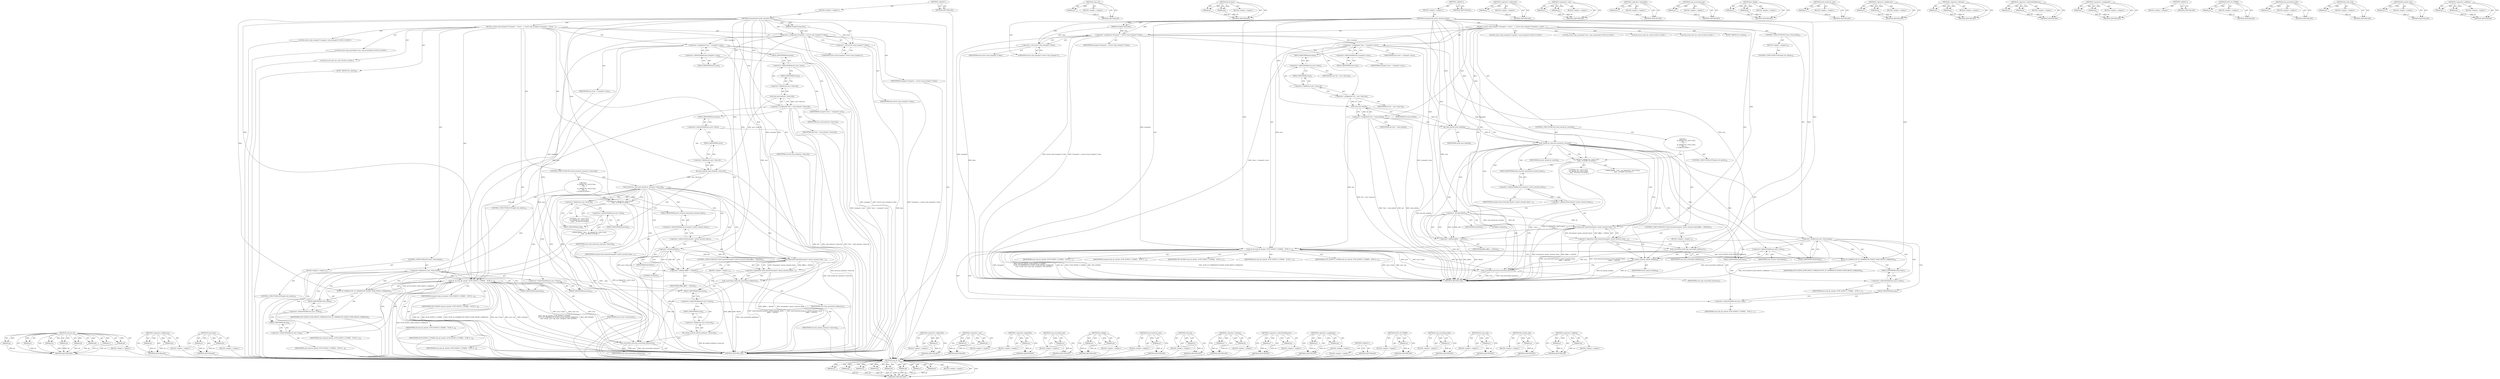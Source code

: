 digraph "&lt;operator&gt;.addition" {
vulnerable_187 [label=<(METHOD,sctp_do_sm)>];
vulnerable_188 [label=<(PARAM,p1)>];
vulnerable_189 [label=<(PARAM,p2)>];
vulnerable_190 [label=<(PARAM,p3)>];
vulnerable_191 [label=<(PARAM,p4)>];
vulnerable_192 [label=<(PARAM,p5)>];
vulnerable_193 [label=<(PARAM,p6)>];
vulnerable_194 [label=<(PARAM,p7)>];
vulnerable_195 [label=<(PARAM,p8)>];
vulnerable_196 [label=<(BLOCK,&lt;empty&gt;,&lt;empty&gt;)>];
vulnerable_197 [label=<(METHOD_RETURN,ANY)>];
vulnerable_142 [label=<(METHOD,&lt;operator&gt;.fieldAccess)>];
vulnerable_143 [label=<(PARAM,p1)>];
vulnerable_144 [label=<(PARAM,p2)>];
vulnerable_145 [label=<(BLOCK,&lt;empty&gt;,&lt;empty&gt;)>];
vulnerable_146 [label=<(METHOD_RETURN,ANY)>];
vulnerable_164 [label=<(METHOD,mod_timer)>];
vulnerable_165 [label=<(PARAM,p1)>];
vulnerable_166 [label=<(PARAM,p2)>];
vulnerable_167 [label=<(BLOCK,&lt;empty&gt;,&lt;empty&gt;)>];
vulnerable_168 [label=<(METHOD_RETURN,ANY)>];
vulnerable_6 [label=<(METHOD,&lt;global&gt;)<SUB>1</SUB>>];
vulnerable_7 [label=<(BLOCK,&lt;empty&gt;,&lt;empty&gt;)<SUB>1</SUB>>];
vulnerable_8 [label=<(METHOD,sctp_generate_proto_unreach_event)<SUB>1</SUB>>];
vulnerable_9 [label=<(PARAM,unsigned long data)<SUB>1</SUB>>];
vulnerable_10 [label=<(BLOCK,{
 	struct sctp_transport *transport = (struct ...,{
 	struct sctp_transport *transport = (struct ...)<SUB>2</SUB>>];
vulnerable_11 [label="<(LOCAL,struct sctp_transport* transport: sctp_transport*)<SUB>3</SUB>>"];
vulnerable_12 [label=<(&lt;operator&gt;.assignment,*transport = (struct sctp_transport *) data)<SUB>3</SUB>>];
vulnerable_13 [label=<(IDENTIFIER,transport,*transport = (struct sctp_transport *) data)<SUB>3</SUB>>];
vulnerable_14 [label=<(&lt;operator&gt;.cast,(struct sctp_transport *) data)<SUB>3</SUB>>];
vulnerable_15 [label=<(UNKNOWN,struct sctp_transport *,struct sctp_transport *)<SUB>3</SUB>>];
vulnerable_16 [label=<(IDENTIFIER,data,(struct sctp_transport *) data)<SUB>3</SUB>>];
vulnerable_17 [label="<(LOCAL,struct sctp_association* asoc: sctp_association*)<SUB>4</SUB>>"];
vulnerable_18 [label=<(&lt;operator&gt;.assignment,*asoc = transport-&gt;asoc)<SUB>4</SUB>>];
vulnerable_19 [label=<(IDENTIFIER,asoc,*asoc = transport-&gt;asoc)<SUB>4</SUB>>];
vulnerable_20 [label=<(&lt;operator&gt;.indirectFieldAccess,transport-&gt;asoc)<SUB>4</SUB>>];
vulnerable_21 [label=<(IDENTIFIER,transport,*asoc = transport-&gt;asoc)<SUB>4</SUB>>];
vulnerable_22 [label=<(FIELD_IDENTIFIER,asoc,asoc)<SUB>4</SUB>>];
vulnerable_23 [label="<(LOCAL,struct net* net: net*)<SUB>5</SUB>>"];
vulnerable_24 [label=<(&lt;operator&gt;.assignment,*net = sock_net(asoc-&gt;base.sk))<SUB>5</SUB>>];
vulnerable_25 [label=<(IDENTIFIER,net,*net = sock_net(asoc-&gt;base.sk))<SUB>5</SUB>>];
vulnerable_26 [label=<(sock_net,sock_net(asoc-&gt;base.sk))<SUB>5</SUB>>];
vulnerable_27 [label=<(&lt;operator&gt;.fieldAccess,asoc-&gt;base.sk)<SUB>5</SUB>>];
vulnerable_28 [label=<(&lt;operator&gt;.indirectFieldAccess,asoc-&gt;base)<SUB>5</SUB>>];
vulnerable_29 [label=<(IDENTIFIER,asoc,sock_net(asoc-&gt;base.sk))<SUB>5</SUB>>];
vulnerable_30 [label=<(FIELD_IDENTIFIER,base,base)<SUB>5</SUB>>];
vulnerable_31 [label=<(FIELD_IDENTIFIER,sk,sk)<SUB>5</SUB>>];
vulnerable_32 [label=<(bh_lock_sock,bh_lock_sock(asoc-&gt;base.sk))<SUB>7</SUB>>];
vulnerable_33 [label=<(&lt;operator&gt;.fieldAccess,asoc-&gt;base.sk)<SUB>7</SUB>>];
vulnerable_34 [label=<(&lt;operator&gt;.indirectFieldAccess,asoc-&gt;base)<SUB>7</SUB>>];
vulnerable_35 [label=<(IDENTIFIER,asoc,bh_lock_sock(asoc-&gt;base.sk))<SUB>7</SUB>>];
vulnerable_36 [label=<(FIELD_IDENTIFIER,base,base)<SUB>7</SUB>>];
vulnerable_37 [label=<(FIELD_IDENTIFIER,sk,sk)<SUB>7</SUB>>];
vulnerable_38 [label=<(CONTROL_STRUCTURE,IF,if (sock_owned_by_user(asoc-&gt;base.sk)))<SUB>8</SUB>>];
vulnerable_39 [label=<(sock_owned_by_user,sock_owned_by_user(asoc-&gt;base.sk))<SUB>8</SUB>>];
vulnerable_40 [label=<(&lt;operator&gt;.fieldAccess,asoc-&gt;base.sk)<SUB>8</SUB>>];
vulnerable_41 [label=<(&lt;operator&gt;.indirectFieldAccess,asoc-&gt;base)<SUB>8</SUB>>];
vulnerable_42 [label=<(IDENTIFIER,asoc,sock_owned_by_user(asoc-&gt;base.sk))<SUB>8</SUB>>];
vulnerable_43 [label=<(FIELD_IDENTIFIER,base,base)<SUB>8</SUB>>];
vulnerable_44 [label=<(FIELD_IDENTIFIER,sk,sk)<SUB>8</SUB>>];
vulnerable_45 [label="<(BLOCK,{
 		pr_debug(&quot;%s: sock is busy\n&quot;, __func__);
...,{
 		pr_debug(&quot;%s: sock is busy\n&quot;, __func__);
...)<SUB>8</SUB>>"];
vulnerable_46 [label="<(pr_debug,pr_debug(&quot;%s: sock is busy\n&quot;, __func__))<SUB>9</SUB>>"];
vulnerable_47 [label="<(LITERAL,&quot;%s: sock is busy\n&quot;,pr_debug(&quot;%s: sock is busy\n&quot;, __func__))<SUB>9</SUB>>"];
vulnerable_48 [label="<(IDENTIFIER,__func__,pr_debug(&quot;%s: sock is busy\n&quot;, __func__))<SUB>9</SUB>>"];
vulnerable_49 [label=<(CONTROL_STRUCTURE,IF,if (!mod_timer(&amp;transport-&gt;proto_unreach_timer,
				jiffies + (HZ/20))))<SUB>12</SUB>>];
vulnerable_50 [label=<(&lt;operator&gt;.logicalNot,!mod_timer(&amp;transport-&gt;proto_unreach_timer,
			...)<SUB>12</SUB>>];
vulnerable_51 [label=<(mod_timer,mod_timer(&amp;transport-&gt;proto_unreach_timer,
				...)<SUB>12</SUB>>];
vulnerable_52 [label=<(&lt;operator&gt;.addressOf,&amp;transport-&gt;proto_unreach_timer)<SUB>12</SUB>>];
vulnerable_53 [label=<(&lt;operator&gt;.indirectFieldAccess,transport-&gt;proto_unreach_timer)<SUB>12</SUB>>];
vulnerable_54 [label=<(IDENTIFIER,transport,mod_timer(&amp;transport-&gt;proto_unreach_timer,
				...)<SUB>12</SUB>>];
vulnerable_55 [label=<(FIELD_IDENTIFIER,proto_unreach_timer,proto_unreach_timer)<SUB>12</SUB>>];
vulnerable_56 [label=<(&lt;operator&gt;.addition,jiffies + (HZ/20))<SUB>13</SUB>>];
vulnerable_57 [label=<(IDENTIFIER,jiffies,jiffies + (HZ/20))<SUB>13</SUB>>];
vulnerable_58 [label=<(&lt;operator&gt;.division,HZ/20)<SUB>13</SUB>>];
vulnerable_59 [label=<(IDENTIFIER,HZ,HZ/20)<SUB>13</SUB>>];
vulnerable_60 [label=<(LITERAL,20,HZ/20)<SUB>13</SUB>>];
vulnerable_61 [label=<(BLOCK,&lt;empty&gt;,&lt;empty&gt;)<SUB>14</SUB>>];
vulnerable_62 [label=<(sctp_association_hold,sctp_association_hold(asoc))<SUB>14</SUB>>];
vulnerable_63 [label=<(IDENTIFIER,asoc,sctp_association_hold(asoc))<SUB>14</SUB>>];
vulnerable_64 [label=<(CONTROL_STRUCTURE,GOTO,goto out_unlock;)<SUB>15</SUB>>];
vulnerable_65 [label=<(CONTROL_STRUCTURE,IF,if (asoc-&gt;base.dead))<SUB>21</SUB>>];
vulnerable_66 [label=<(&lt;operator&gt;.fieldAccess,asoc-&gt;base.dead)<SUB>21</SUB>>];
vulnerable_67 [label=<(&lt;operator&gt;.indirectFieldAccess,asoc-&gt;base)<SUB>21</SUB>>];
vulnerable_68 [label=<(IDENTIFIER,asoc,if (asoc-&gt;base.dead))<SUB>21</SUB>>];
vulnerable_69 [label=<(FIELD_IDENTIFIER,base,base)<SUB>21</SUB>>];
vulnerable_70 [label=<(FIELD_IDENTIFIER,dead,dead)<SUB>21</SUB>>];
vulnerable_71 [label=<(BLOCK,&lt;empty&gt;,&lt;empty&gt;)<SUB>22</SUB>>];
vulnerable_72 [label=<(CONTROL_STRUCTURE,GOTO,goto out_unlock;)<SUB>22</SUB>>];
vulnerable_73 [label=<(sctp_do_sm,sctp_do_sm(net, SCTP_EVENT_T_OTHER,
		   SCTP_S...)<SUB>24</SUB>>];
vulnerable_74 [label=<(IDENTIFIER,net,sctp_do_sm(net, SCTP_EVENT_T_OTHER,
		   SCTP_S...)<SUB>24</SUB>>];
vulnerable_75 [label=<(IDENTIFIER,SCTP_EVENT_T_OTHER,sctp_do_sm(net, SCTP_EVENT_T_OTHER,
		   SCTP_S...)<SUB>24</SUB>>];
vulnerable_76 [label=<(SCTP_ST_OTHER,SCTP_ST_OTHER(SCTP_EVENT_ICMP_PROTO_UNREACH))<SUB>25</SUB>>];
vulnerable_77 [label=<(IDENTIFIER,SCTP_EVENT_ICMP_PROTO_UNREACH,SCTP_ST_OTHER(SCTP_EVENT_ICMP_PROTO_UNREACH))<SUB>25</SUB>>];
vulnerable_78 [label=<(&lt;operator&gt;.indirectFieldAccess,asoc-&gt;state)<SUB>26</SUB>>];
vulnerable_79 [label=<(IDENTIFIER,asoc,sctp_do_sm(net, SCTP_EVENT_T_OTHER,
		   SCTP_S...)<SUB>26</SUB>>];
vulnerable_80 [label=<(FIELD_IDENTIFIER,state,state)<SUB>26</SUB>>];
vulnerable_81 [label=<(&lt;operator&gt;.indirectFieldAccess,asoc-&gt;ep)<SUB>26</SUB>>];
vulnerable_82 [label=<(IDENTIFIER,asoc,sctp_do_sm(net, SCTP_EVENT_T_OTHER,
		   SCTP_S...)<SUB>26</SUB>>];
vulnerable_83 [label=<(FIELD_IDENTIFIER,ep,ep)<SUB>26</SUB>>];
vulnerable_84 [label=<(IDENTIFIER,asoc,sctp_do_sm(net, SCTP_EVENT_T_OTHER,
		   SCTP_S...)<SUB>26</SUB>>];
vulnerable_85 [label=<(IDENTIFIER,transport,sctp_do_sm(net, SCTP_EVENT_T_OTHER,
		   SCTP_S...)<SUB>26</SUB>>];
vulnerable_86 [label=<(IDENTIFIER,GFP_ATOMIC,sctp_do_sm(net, SCTP_EVENT_T_OTHER,
		   SCTP_S...)<SUB>26</SUB>>];
vulnerable_87 [label=<(JUMP_TARGET,out_unlock)<SUB>28</SUB>>];
vulnerable_88 [label=<(bh_unlock_sock,bh_unlock_sock(asoc-&gt;base.sk))<SUB>29</SUB>>];
vulnerable_89 [label=<(&lt;operator&gt;.fieldAccess,asoc-&gt;base.sk)<SUB>29</SUB>>];
vulnerable_90 [label=<(&lt;operator&gt;.indirectFieldAccess,asoc-&gt;base)<SUB>29</SUB>>];
vulnerable_91 [label=<(IDENTIFIER,asoc,bh_unlock_sock(asoc-&gt;base.sk))<SUB>29</SUB>>];
vulnerable_92 [label=<(FIELD_IDENTIFIER,base,base)<SUB>29</SUB>>];
vulnerable_93 [label=<(FIELD_IDENTIFIER,sk,sk)<SUB>29</SUB>>];
vulnerable_94 [label=<(sctp_association_put,sctp_association_put(asoc))<SUB>30</SUB>>];
vulnerable_95 [label=<(IDENTIFIER,asoc,sctp_association_put(asoc))<SUB>30</SUB>>];
vulnerable_96 [label=<(METHOD_RETURN,void)<SUB>1</SUB>>];
vulnerable_98 [label=<(METHOD_RETURN,ANY)<SUB>1</SUB>>];
vulnerable_169 [label=<(METHOD,&lt;operator&gt;.addressOf)>];
vulnerable_170 [label=<(PARAM,p1)>];
vulnerable_171 [label=<(BLOCK,&lt;empty&gt;,&lt;empty&gt;)>];
vulnerable_172 [label=<(METHOD_RETURN,ANY)>];
vulnerable_128 [label=<(METHOD,&lt;operator&gt;.cast)>];
vulnerable_129 [label=<(PARAM,p1)>];
vulnerable_130 [label=<(PARAM,p2)>];
vulnerable_131 [label=<(BLOCK,&lt;empty&gt;,&lt;empty&gt;)>];
vulnerable_132 [label=<(METHOD_RETURN,ANY)>];
vulnerable_160 [label=<(METHOD,&lt;operator&gt;.logicalNot)>];
vulnerable_161 [label=<(PARAM,p1)>];
vulnerable_162 [label=<(BLOCK,&lt;empty&gt;,&lt;empty&gt;)>];
vulnerable_163 [label=<(METHOD_RETURN,ANY)>];
vulnerable_206 [label=<(METHOD,sctp_association_put)>];
vulnerable_207 [label=<(PARAM,p1)>];
vulnerable_208 [label=<(BLOCK,&lt;empty&gt;,&lt;empty&gt;)>];
vulnerable_209 [label=<(METHOD_RETURN,ANY)>];
vulnerable_155 [label=<(METHOD,pr_debug)>];
vulnerable_156 [label=<(PARAM,p1)>];
vulnerable_157 [label=<(PARAM,p2)>];
vulnerable_158 [label=<(BLOCK,&lt;empty&gt;,&lt;empty&gt;)>];
vulnerable_159 [label=<(METHOD_RETURN,ANY)>];
vulnerable_151 [label=<(METHOD,sock_owned_by_user)>];
vulnerable_152 [label=<(PARAM,p1)>];
vulnerable_153 [label=<(BLOCK,&lt;empty&gt;,&lt;empty&gt;)>];
vulnerable_154 [label=<(METHOD_RETURN,ANY)>];
vulnerable_138 [label=<(METHOD,sock_net)>];
vulnerable_139 [label=<(PARAM,p1)>];
vulnerable_140 [label=<(BLOCK,&lt;empty&gt;,&lt;empty&gt;)>];
vulnerable_141 [label=<(METHOD_RETURN,ANY)>];
vulnerable_178 [label=<(METHOD,&lt;operator&gt;.division)>];
vulnerable_179 [label=<(PARAM,p1)>];
vulnerable_180 [label=<(PARAM,p2)>];
vulnerable_181 [label=<(BLOCK,&lt;empty&gt;,&lt;empty&gt;)>];
vulnerable_182 [label=<(METHOD_RETURN,ANY)>];
vulnerable_133 [label=<(METHOD,&lt;operator&gt;.indirectFieldAccess)>];
vulnerable_134 [label=<(PARAM,p1)>];
vulnerable_135 [label=<(PARAM,p2)>];
vulnerable_136 [label=<(BLOCK,&lt;empty&gt;,&lt;empty&gt;)>];
vulnerable_137 [label=<(METHOD_RETURN,ANY)>];
vulnerable_123 [label=<(METHOD,&lt;operator&gt;.assignment)>];
vulnerable_124 [label=<(PARAM,p1)>];
vulnerable_125 [label=<(PARAM,p2)>];
vulnerable_126 [label=<(BLOCK,&lt;empty&gt;,&lt;empty&gt;)>];
vulnerable_127 [label=<(METHOD_RETURN,ANY)>];
vulnerable_117 [label=<(METHOD,&lt;global&gt;)<SUB>1</SUB>>];
vulnerable_118 [label=<(BLOCK,&lt;empty&gt;,&lt;empty&gt;)>];
vulnerable_119 [label=<(METHOD_RETURN,ANY)>];
vulnerable_198 [label=<(METHOD,SCTP_ST_OTHER)>];
vulnerable_199 [label=<(PARAM,p1)>];
vulnerable_200 [label=<(BLOCK,&lt;empty&gt;,&lt;empty&gt;)>];
vulnerable_201 [label=<(METHOD_RETURN,ANY)>];
vulnerable_183 [label=<(METHOD,sctp_association_hold)>];
vulnerable_184 [label=<(PARAM,p1)>];
vulnerable_185 [label=<(BLOCK,&lt;empty&gt;,&lt;empty&gt;)>];
vulnerable_186 [label=<(METHOD_RETURN,ANY)>];
vulnerable_147 [label=<(METHOD,bh_lock_sock)>];
vulnerable_148 [label=<(PARAM,p1)>];
vulnerable_149 [label=<(BLOCK,&lt;empty&gt;,&lt;empty&gt;)>];
vulnerable_150 [label=<(METHOD_RETURN,ANY)>];
vulnerable_202 [label=<(METHOD,bh_unlock_sock)>];
vulnerable_203 [label=<(PARAM,p1)>];
vulnerable_204 [label=<(BLOCK,&lt;empty&gt;,&lt;empty&gt;)>];
vulnerable_205 [label=<(METHOD_RETURN,ANY)>];
vulnerable_173 [label=<(METHOD,&lt;operator&gt;.addition)>];
vulnerable_174 [label=<(PARAM,p1)>];
vulnerable_175 [label=<(PARAM,p2)>];
vulnerable_176 [label=<(BLOCK,&lt;empty&gt;,&lt;empty&gt;)>];
vulnerable_177 [label=<(METHOD_RETURN,ANY)>];
fixed_181 [label=<(METHOD,sctp_do_sm)>];
fixed_182 [label=<(PARAM,p1)>];
fixed_183 [label=<(PARAM,p2)>];
fixed_184 [label=<(PARAM,p3)>];
fixed_185 [label=<(PARAM,p4)>];
fixed_186 [label=<(PARAM,p5)>];
fixed_187 [label=<(PARAM,p6)>];
fixed_188 [label=<(PARAM,p7)>];
fixed_189 [label=<(PARAM,p8)>];
fixed_190 [label=<(BLOCK,&lt;empty&gt;,&lt;empty&gt;)>];
fixed_191 [label=<(METHOD_RETURN,ANY)>];
fixed_137 [label=<(METHOD,sock_net)>];
fixed_138 [label=<(PARAM,p1)>];
fixed_139 [label=<(BLOCK,&lt;empty&gt;,&lt;empty&gt;)>];
fixed_140 [label=<(METHOD_RETURN,ANY)>];
fixed_158 [label=<(METHOD,mod_timer)>];
fixed_159 [label=<(PARAM,p1)>];
fixed_160 [label=<(PARAM,p2)>];
fixed_161 [label=<(BLOCK,&lt;empty&gt;,&lt;empty&gt;)>];
fixed_162 [label=<(METHOD_RETURN,ANY)>];
fixed_6 [label=<(METHOD,&lt;global&gt;)<SUB>1</SUB>>];
fixed_7 [label=<(BLOCK,&lt;empty&gt;,&lt;empty&gt;)<SUB>1</SUB>>];
fixed_8 [label=<(METHOD,sctp_generate_proto_unreach_event)<SUB>1</SUB>>];
fixed_9 [label=<(PARAM,unsigned long data)<SUB>1</SUB>>];
fixed_10 [label=<(BLOCK,{
 	struct sctp_transport *transport = (struct ...,{
 	struct sctp_transport *transport = (struct ...)<SUB>2</SUB>>];
fixed_11 [label="<(LOCAL,struct sctp_transport* transport: sctp_transport*)<SUB>3</SUB>>"];
fixed_12 [label=<(&lt;operator&gt;.assignment,*transport = (struct sctp_transport *) data)<SUB>3</SUB>>];
fixed_13 [label=<(IDENTIFIER,transport,*transport = (struct sctp_transport *) data)<SUB>3</SUB>>];
fixed_14 [label=<(&lt;operator&gt;.cast,(struct sctp_transport *) data)<SUB>3</SUB>>];
fixed_15 [label=<(UNKNOWN,struct sctp_transport *,struct sctp_transport *)<SUB>3</SUB>>];
fixed_16 [label=<(IDENTIFIER,data,(struct sctp_transport *) data)<SUB>3</SUB>>];
fixed_17 [label="<(LOCAL,struct sctp_association* asoc: sctp_association*)<SUB>4</SUB>>"];
fixed_18 [label=<(&lt;operator&gt;.assignment,*asoc = transport-&gt;asoc)<SUB>4</SUB>>];
fixed_19 [label=<(IDENTIFIER,asoc,*asoc = transport-&gt;asoc)<SUB>4</SUB>>];
fixed_20 [label=<(&lt;operator&gt;.indirectFieldAccess,transport-&gt;asoc)<SUB>4</SUB>>];
fixed_21 [label=<(IDENTIFIER,transport,*asoc = transport-&gt;asoc)<SUB>4</SUB>>];
fixed_22 [label=<(FIELD_IDENTIFIER,asoc,asoc)<SUB>4</SUB>>];
fixed_23 [label="<(LOCAL,struct sock* sk: sock*)<SUB>5</SUB>>"];
fixed_24 [label=<(&lt;operator&gt;.assignment,*sk = asoc-&gt;base.sk)<SUB>5</SUB>>];
fixed_25 [label=<(IDENTIFIER,sk,*sk = asoc-&gt;base.sk)<SUB>5</SUB>>];
fixed_26 [label=<(&lt;operator&gt;.fieldAccess,asoc-&gt;base.sk)<SUB>5</SUB>>];
fixed_27 [label=<(&lt;operator&gt;.indirectFieldAccess,asoc-&gt;base)<SUB>5</SUB>>];
fixed_28 [label=<(IDENTIFIER,asoc,*sk = asoc-&gt;base.sk)<SUB>5</SUB>>];
fixed_29 [label=<(FIELD_IDENTIFIER,base,base)<SUB>5</SUB>>];
fixed_30 [label=<(FIELD_IDENTIFIER,sk,sk)<SUB>5</SUB>>];
fixed_31 [label="<(LOCAL,struct net* net: net*)<SUB>6</SUB>>"];
fixed_32 [label=<(&lt;operator&gt;.assignment,*net = sock_net(sk))<SUB>6</SUB>>];
fixed_33 [label=<(IDENTIFIER,net,*net = sock_net(sk))<SUB>6</SUB>>];
fixed_34 [label=<(sock_net,sock_net(sk))<SUB>6</SUB>>];
fixed_35 [label=<(IDENTIFIER,sk,sock_net(sk))<SUB>6</SUB>>];
fixed_36 [label=<(bh_lock_sock,bh_lock_sock(sk))<SUB>8</SUB>>];
fixed_37 [label=<(IDENTIFIER,sk,bh_lock_sock(sk))<SUB>8</SUB>>];
fixed_38 [label=<(CONTROL_STRUCTURE,IF,if (sock_owned_by_user(sk)))<SUB>9</SUB>>];
fixed_39 [label=<(sock_owned_by_user,sock_owned_by_user(sk))<SUB>9</SUB>>];
fixed_40 [label=<(IDENTIFIER,sk,sock_owned_by_user(sk))<SUB>9</SUB>>];
fixed_41 [label="<(BLOCK,{
 		pr_debug(&quot;%s: sock is busy\n&quot;, __func__);
...,{
 		pr_debug(&quot;%s: sock is busy\n&quot;, __func__);
...)<SUB>9</SUB>>"];
fixed_42 [label="<(pr_debug,pr_debug(&quot;%s: sock is busy\n&quot;, __func__))<SUB>10</SUB>>"];
fixed_43 [label="<(LITERAL,&quot;%s: sock is busy\n&quot;,pr_debug(&quot;%s: sock is busy\n&quot;, __func__))<SUB>10</SUB>>"];
fixed_44 [label="<(IDENTIFIER,__func__,pr_debug(&quot;%s: sock is busy\n&quot;, __func__))<SUB>10</SUB>>"];
fixed_45 [label=<(CONTROL_STRUCTURE,IF,if (!mod_timer(&amp;transport-&gt;proto_unreach_timer,
				jiffies + (HZ/20))))<SUB>13</SUB>>];
fixed_46 [label=<(&lt;operator&gt;.logicalNot,!mod_timer(&amp;transport-&gt;proto_unreach_timer,
			...)<SUB>13</SUB>>];
fixed_47 [label=<(mod_timer,mod_timer(&amp;transport-&gt;proto_unreach_timer,
				...)<SUB>13</SUB>>];
fixed_48 [label=<(&lt;operator&gt;.addressOf,&amp;transport-&gt;proto_unreach_timer)<SUB>13</SUB>>];
fixed_49 [label=<(&lt;operator&gt;.indirectFieldAccess,transport-&gt;proto_unreach_timer)<SUB>13</SUB>>];
fixed_50 [label=<(IDENTIFIER,transport,mod_timer(&amp;transport-&gt;proto_unreach_timer,
				...)<SUB>13</SUB>>];
fixed_51 [label=<(FIELD_IDENTIFIER,proto_unreach_timer,proto_unreach_timer)<SUB>13</SUB>>];
fixed_52 [label=<(&lt;operator&gt;.addition,jiffies + (HZ/20))<SUB>14</SUB>>];
fixed_53 [label=<(IDENTIFIER,jiffies,jiffies + (HZ/20))<SUB>14</SUB>>];
fixed_54 [label=<(&lt;operator&gt;.division,HZ/20)<SUB>14</SUB>>];
fixed_55 [label=<(IDENTIFIER,HZ,HZ/20)<SUB>14</SUB>>];
fixed_56 [label=<(LITERAL,20,HZ/20)<SUB>14</SUB>>];
fixed_57 [label=<(BLOCK,&lt;empty&gt;,&lt;empty&gt;)<SUB>15</SUB>>];
fixed_58 [label=<(sctp_association_hold,sctp_association_hold(asoc))<SUB>15</SUB>>];
fixed_59 [label=<(IDENTIFIER,asoc,sctp_association_hold(asoc))<SUB>15</SUB>>];
fixed_60 [label=<(CONTROL_STRUCTURE,GOTO,goto out_unlock;)<SUB>16</SUB>>];
fixed_61 [label=<(CONTROL_STRUCTURE,IF,if (asoc-&gt;base.dead))<SUB>22</SUB>>];
fixed_62 [label=<(&lt;operator&gt;.fieldAccess,asoc-&gt;base.dead)<SUB>22</SUB>>];
fixed_63 [label=<(&lt;operator&gt;.indirectFieldAccess,asoc-&gt;base)<SUB>22</SUB>>];
fixed_64 [label=<(IDENTIFIER,asoc,if (asoc-&gt;base.dead))<SUB>22</SUB>>];
fixed_65 [label=<(FIELD_IDENTIFIER,base,base)<SUB>22</SUB>>];
fixed_66 [label=<(FIELD_IDENTIFIER,dead,dead)<SUB>22</SUB>>];
fixed_67 [label=<(BLOCK,&lt;empty&gt;,&lt;empty&gt;)<SUB>23</SUB>>];
fixed_68 [label=<(CONTROL_STRUCTURE,GOTO,goto out_unlock;)<SUB>23</SUB>>];
fixed_69 [label=<(sctp_do_sm,sctp_do_sm(net, SCTP_EVENT_T_OTHER,
		   SCTP_S...)<SUB>25</SUB>>];
fixed_70 [label=<(IDENTIFIER,net,sctp_do_sm(net, SCTP_EVENT_T_OTHER,
		   SCTP_S...)<SUB>25</SUB>>];
fixed_71 [label=<(IDENTIFIER,SCTP_EVENT_T_OTHER,sctp_do_sm(net, SCTP_EVENT_T_OTHER,
		   SCTP_S...)<SUB>25</SUB>>];
fixed_72 [label=<(SCTP_ST_OTHER,SCTP_ST_OTHER(SCTP_EVENT_ICMP_PROTO_UNREACH))<SUB>26</SUB>>];
fixed_73 [label=<(IDENTIFIER,SCTP_EVENT_ICMP_PROTO_UNREACH,SCTP_ST_OTHER(SCTP_EVENT_ICMP_PROTO_UNREACH))<SUB>26</SUB>>];
fixed_74 [label=<(&lt;operator&gt;.indirectFieldAccess,asoc-&gt;state)<SUB>27</SUB>>];
fixed_75 [label=<(IDENTIFIER,asoc,sctp_do_sm(net, SCTP_EVENT_T_OTHER,
		   SCTP_S...)<SUB>27</SUB>>];
fixed_76 [label=<(FIELD_IDENTIFIER,state,state)<SUB>27</SUB>>];
fixed_77 [label=<(&lt;operator&gt;.indirectFieldAccess,asoc-&gt;ep)<SUB>27</SUB>>];
fixed_78 [label=<(IDENTIFIER,asoc,sctp_do_sm(net, SCTP_EVENT_T_OTHER,
		   SCTP_S...)<SUB>27</SUB>>];
fixed_79 [label=<(FIELD_IDENTIFIER,ep,ep)<SUB>27</SUB>>];
fixed_80 [label=<(IDENTIFIER,asoc,sctp_do_sm(net, SCTP_EVENT_T_OTHER,
		   SCTP_S...)<SUB>27</SUB>>];
fixed_81 [label=<(IDENTIFIER,transport,sctp_do_sm(net, SCTP_EVENT_T_OTHER,
		   SCTP_S...)<SUB>27</SUB>>];
fixed_82 [label=<(IDENTIFIER,GFP_ATOMIC,sctp_do_sm(net, SCTP_EVENT_T_OTHER,
		   SCTP_S...)<SUB>27</SUB>>];
fixed_83 [label=<(JUMP_TARGET,out_unlock)<SUB>29</SUB>>];
fixed_84 [label=<(bh_unlock_sock,bh_unlock_sock(sk))<SUB>30</SUB>>];
fixed_85 [label=<(IDENTIFIER,sk,bh_unlock_sock(sk))<SUB>30</SUB>>];
fixed_86 [label=<(sctp_association_put,sctp_association_put(asoc))<SUB>31</SUB>>];
fixed_87 [label=<(IDENTIFIER,asoc,sctp_association_put(asoc))<SUB>31</SUB>>];
fixed_88 [label=<(METHOD_RETURN,void)<SUB>1</SUB>>];
fixed_90 [label=<(METHOD_RETURN,ANY)<SUB>1</SUB>>];
fixed_163 [label=<(METHOD,&lt;operator&gt;.addressOf)>];
fixed_164 [label=<(PARAM,p1)>];
fixed_165 [label=<(BLOCK,&lt;empty&gt;,&lt;empty&gt;)>];
fixed_166 [label=<(METHOD_RETURN,ANY)>];
fixed_122 [label=<(METHOD,&lt;operator&gt;.cast)>];
fixed_123 [label=<(PARAM,p1)>];
fixed_124 [label=<(PARAM,p2)>];
fixed_125 [label=<(BLOCK,&lt;empty&gt;,&lt;empty&gt;)>];
fixed_126 [label=<(METHOD_RETURN,ANY)>];
fixed_154 [label=<(METHOD,&lt;operator&gt;.logicalNot)>];
fixed_155 [label=<(PARAM,p1)>];
fixed_156 [label=<(BLOCK,&lt;empty&gt;,&lt;empty&gt;)>];
fixed_157 [label=<(METHOD_RETURN,ANY)>];
fixed_200 [label=<(METHOD,sctp_association_put)>];
fixed_201 [label=<(PARAM,p1)>];
fixed_202 [label=<(BLOCK,&lt;empty&gt;,&lt;empty&gt;)>];
fixed_203 [label=<(METHOD_RETURN,ANY)>];
fixed_149 [label=<(METHOD,pr_debug)>];
fixed_150 [label=<(PARAM,p1)>];
fixed_151 [label=<(PARAM,p2)>];
fixed_152 [label=<(BLOCK,&lt;empty&gt;,&lt;empty&gt;)>];
fixed_153 [label=<(METHOD_RETURN,ANY)>];
fixed_145 [label=<(METHOD,sock_owned_by_user)>];
fixed_146 [label=<(PARAM,p1)>];
fixed_147 [label=<(BLOCK,&lt;empty&gt;,&lt;empty&gt;)>];
fixed_148 [label=<(METHOD_RETURN,ANY)>];
fixed_132 [label=<(METHOD,&lt;operator&gt;.fieldAccess)>];
fixed_133 [label=<(PARAM,p1)>];
fixed_134 [label=<(PARAM,p2)>];
fixed_135 [label=<(BLOCK,&lt;empty&gt;,&lt;empty&gt;)>];
fixed_136 [label=<(METHOD_RETURN,ANY)>];
fixed_172 [label=<(METHOD,&lt;operator&gt;.division)>];
fixed_173 [label=<(PARAM,p1)>];
fixed_174 [label=<(PARAM,p2)>];
fixed_175 [label=<(BLOCK,&lt;empty&gt;,&lt;empty&gt;)>];
fixed_176 [label=<(METHOD_RETURN,ANY)>];
fixed_127 [label=<(METHOD,&lt;operator&gt;.indirectFieldAccess)>];
fixed_128 [label=<(PARAM,p1)>];
fixed_129 [label=<(PARAM,p2)>];
fixed_130 [label=<(BLOCK,&lt;empty&gt;,&lt;empty&gt;)>];
fixed_131 [label=<(METHOD_RETURN,ANY)>];
fixed_117 [label=<(METHOD,&lt;operator&gt;.assignment)>];
fixed_118 [label=<(PARAM,p1)>];
fixed_119 [label=<(PARAM,p2)>];
fixed_120 [label=<(BLOCK,&lt;empty&gt;,&lt;empty&gt;)>];
fixed_121 [label=<(METHOD_RETURN,ANY)>];
fixed_111 [label=<(METHOD,&lt;global&gt;)<SUB>1</SUB>>];
fixed_112 [label=<(BLOCK,&lt;empty&gt;,&lt;empty&gt;)>];
fixed_113 [label=<(METHOD_RETURN,ANY)>];
fixed_192 [label=<(METHOD,SCTP_ST_OTHER)>];
fixed_193 [label=<(PARAM,p1)>];
fixed_194 [label=<(BLOCK,&lt;empty&gt;,&lt;empty&gt;)>];
fixed_195 [label=<(METHOD_RETURN,ANY)>];
fixed_177 [label=<(METHOD,sctp_association_hold)>];
fixed_178 [label=<(PARAM,p1)>];
fixed_179 [label=<(BLOCK,&lt;empty&gt;,&lt;empty&gt;)>];
fixed_180 [label=<(METHOD_RETURN,ANY)>];
fixed_141 [label=<(METHOD,bh_lock_sock)>];
fixed_142 [label=<(PARAM,p1)>];
fixed_143 [label=<(BLOCK,&lt;empty&gt;,&lt;empty&gt;)>];
fixed_144 [label=<(METHOD_RETURN,ANY)>];
fixed_196 [label=<(METHOD,bh_unlock_sock)>];
fixed_197 [label=<(PARAM,p1)>];
fixed_198 [label=<(BLOCK,&lt;empty&gt;,&lt;empty&gt;)>];
fixed_199 [label=<(METHOD_RETURN,ANY)>];
fixed_167 [label=<(METHOD,&lt;operator&gt;.addition)>];
fixed_168 [label=<(PARAM,p1)>];
fixed_169 [label=<(PARAM,p2)>];
fixed_170 [label=<(BLOCK,&lt;empty&gt;,&lt;empty&gt;)>];
fixed_171 [label=<(METHOD_RETURN,ANY)>];
vulnerable_187 -> vulnerable_188  [key=0, label="AST: "];
vulnerable_187 -> vulnerable_188  [key=1, label="DDG: "];
vulnerable_187 -> vulnerable_196  [key=0, label="AST: "];
vulnerable_187 -> vulnerable_189  [key=0, label="AST: "];
vulnerable_187 -> vulnerable_189  [key=1, label="DDG: "];
vulnerable_187 -> vulnerable_197  [key=0, label="AST: "];
vulnerable_187 -> vulnerable_197  [key=1, label="CFG: "];
vulnerable_187 -> vulnerable_190  [key=0, label="AST: "];
vulnerable_187 -> vulnerable_190  [key=1, label="DDG: "];
vulnerable_187 -> vulnerable_191  [key=0, label="AST: "];
vulnerable_187 -> vulnerable_191  [key=1, label="DDG: "];
vulnerable_187 -> vulnerable_192  [key=0, label="AST: "];
vulnerable_187 -> vulnerable_192  [key=1, label="DDG: "];
vulnerable_187 -> vulnerable_193  [key=0, label="AST: "];
vulnerable_187 -> vulnerable_193  [key=1, label="DDG: "];
vulnerable_187 -> vulnerable_194  [key=0, label="AST: "];
vulnerable_187 -> vulnerable_194  [key=1, label="DDG: "];
vulnerable_187 -> vulnerable_195  [key=0, label="AST: "];
vulnerable_187 -> vulnerable_195  [key=1, label="DDG: "];
vulnerable_188 -> vulnerable_197  [key=0, label="DDG: p1"];
vulnerable_189 -> vulnerable_197  [key=0, label="DDG: p2"];
vulnerable_190 -> vulnerable_197  [key=0, label="DDG: p3"];
vulnerable_191 -> vulnerable_197  [key=0, label="DDG: p4"];
vulnerable_192 -> vulnerable_197  [key=0, label="DDG: p5"];
vulnerable_193 -> vulnerable_197  [key=0, label="DDG: p6"];
vulnerable_194 -> vulnerable_197  [key=0, label="DDG: p7"];
vulnerable_195 -> vulnerable_197  [key=0, label="DDG: p8"];
vulnerable_196 -> fixed_181  [key=0];
vulnerable_197 -> fixed_181  [key=0];
vulnerable_142 -> vulnerable_143  [key=0, label="AST: "];
vulnerable_142 -> vulnerable_143  [key=1, label="DDG: "];
vulnerable_142 -> vulnerable_145  [key=0, label="AST: "];
vulnerable_142 -> vulnerable_144  [key=0, label="AST: "];
vulnerable_142 -> vulnerable_144  [key=1, label="DDG: "];
vulnerable_142 -> vulnerable_146  [key=0, label="AST: "];
vulnerable_142 -> vulnerable_146  [key=1, label="CFG: "];
vulnerable_143 -> vulnerable_146  [key=0, label="DDG: p1"];
vulnerable_144 -> vulnerable_146  [key=0, label="DDG: p2"];
vulnerable_145 -> fixed_181  [key=0];
vulnerable_146 -> fixed_181  [key=0];
vulnerable_164 -> vulnerable_165  [key=0, label="AST: "];
vulnerable_164 -> vulnerable_165  [key=1, label="DDG: "];
vulnerable_164 -> vulnerable_167  [key=0, label="AST: "];
vulnerable_164 -> vulnerable_166  [key=0, label="AST: "];
vulnerable_164 -> vulnerable_166  [key=1, label="DDG: "];
vulnerable_164 -> vulnerable_168  [key=0, label="AST: "];
vulnerable_164 -> vulnerable_168  [key=1, label="CFG: "];
vulnerable_165 -> vulnerable_168  [key=0, label="DDG: p1"];
vulnerable_166 -> vulnerable_168  [key=0, label="DDG: p2"];
vulnerable_167 -> fixed_181  [key=0];
vulnerable_168 -> fixed_181  [key=0];
vulnerable_6 -> vulnerable_7  [key=0, label="AST: "];
vulnerable_6 -> vulnerable_98  [key=0, label="AST: "];
vulnerable_6 -> vulnerable_98  [key=1, label="CFG: "];
vulnerable_7 -> vulnerable_8  [key=0, label="AST: "];
vulnerable_8 -> vulnerable_9  [key=0, label="AST: "];
vulnerable_8 -> vulnerable_9  [key=1, label="DDG: "];
vulnerable_8 -> vulnerable_10  [key=0, label="AST: "];
vulnerable_8 -> vulnerable_96  [key=0, label="AST: "];
vulnerable_8 -> vulnerable_15  [key=0, label="CFG: "];
vulnerable_8 -> vulnerable_12  [key=0, label="DDG: "];
vulnerable_8 -> vulnerable_73  [key=0, label="DDG: "];
vulnerable_8 -> vulnerable_94  [key=0, label="DDG: "];
vulnerable_8 -> vulnerable_14  [key=0, label="DDG: "];
vulnerable_8 -> vulnerable_76  [key=0, label="DDG: "];
vulnerable_8 -> vulnerable_46  [key=0, label="DDG: "];
vulnerable_8 -> vulnerable_51  [key=0, label="DDG: "];
vulnerable_8 -> vulnerable_62  [key=0, label="DDG: "];
vulnerable_8 -> vulnerable_56  [key=0, label="DDG: "];
vulnerable_8 -> vulnerable_58  [key=0, label="DDG: "];
vulnerable_9 -> vulnerable_12  [key=0, label="DDG: data"];
vulnerable_9 -> vulnerable_14  [key=0, label="DDG: data"];
vulnerable_10 -> vulnerable_11  [key=0, label="AST: "];
vulnerable_10 -> vulnerable_12  [key=0, label="AST: "];
vulnerable_10 -> vulnerable_17  [key=0, label="AST: "];
vulnerable_10 -> vulnerable_18  [key=0, label="AST: "];
vulnerable_10 -> vulnerable_23  [key=0, label="AST: "];
vulnerable_10 -> vulnerable_24  [key=0, label="AST: "];
vulnerable_10 -> vulnerable_32  [key=0, label="AST: "];
vulnerable_10 -> vulnerable_38  [key=0, label="AST: "];
vulnerable_10 -> vulnerable_65  [key=0, label="AST: "];
vulnerable_10 -> vulnerable_73  [key=0, label="AST: "];
vulnerable_10 -> vulnerable_87  [key=0, label="AST: "];
vulnerable_10 -> vulnerable_88  [key=0, label="AST: "];
vulnerable_10 -> vulnerable_94  [key=0, label="AST: "];
vulnerable_11 -> fixed_181  [key=0];
vulnerable_12 -> vulnerable_13  [key=0, label="AST: "];
vulnerable_12 -> vulnerable_14  [key=0, label="AST: "];
vulnerable_12 -> vulnerable_22  [key=0, label="CFG: "];
vulnerable_12 -> vulnerable_96  [key=0, label="DDG: transport"];
vulnerable_12 -> vulnerable_96  [key=1, label="DDG: (struct sctp_transport *) data"];
vulnerable_12 -> vulnerable_96  [key=2, label="DDG: *transport = (struct sctp_transport *) data"];
vulnerable_12 -> vulnerable_18  [key=0, label="DDG: transport"];
vulnerable_12 -> vulnerable_73  [key=0, label="DDG: transport"];
vulnerable_12 -> vulnerable_51  [key=0, label="DDG: transport"];
vulnerable_13 -> fixed_181  [key=0];
vulnerable_14 -> vulnerable_15  [key=0, label="AST: "];
vulnerable_14 -> vulnerable_16  [key=0, label="AST: "];
vulnerable_14 -> vulnerable_12  [key=0, label="CFG: "];
vulnerable_14 -> vulnerable_96  [key=0, label="DDG: data"];
vulnerable_15 -> vulnerable_14  [key=0, label="CFG: "];
vulnerable_16 -> fixed_181  [key=0];
vulnerable_17 -> fixed_181  [key=0];
vulnerable_18 -> vulnerable_19  [key=0, label="AST: "];
vulnerable_18 -> vulnerable_20  [key=0, label="AST: "];
vulnerable_18 -> vulnerable_30  [key=0, label="CFG: "];
vulnerable_18 -> vulnerable_96  [key=0, label="DDG: transport-&gt;asoc"];
vulnerable_18 -> vulnerable_96  [key=1, label="DDG: *asoc = transport-&gt;asoc"];
vulnerable_18 -> vulnerable_73  [key=0, label="DDG: asoc"];
vulnerable_18 -> vulnerable_94  [key=0, label="DDG: asoc"];
vulnerable_18 -> vulnerable_62  [key=0, label="DDG: asoc"];
vulnerable_19 -> fixed_181  [key=0];
vulnerable_20 -> vulnerable_21  [key=0, label="AST: "];
vulnerable_20 -> vulnerable_22  [key=0, label="AST: "];
vulnerable_20 -> vulnerable_18  [key=0, label="CFG: "];
vulnerable_21 -> fixed_181  [key=0];
vulnerable_22 -> vulnerable_20  [key=0, label="CFG: "];
vulnerable_23 -> fixed_181  [key=0];
vulnerable_24 -> vulnerable_25  [key=0, label="AST: "];
vulnerable_24 -> vulnerable_26  [key=0, label="AST: "];
vulnerable_24 -> vulnerable_36  [key=0, label="CFG: "];
vulnerable_24 -> vulnerable_96  [key=0, label="DDG: net"];
vulnerable_24 -> vulnerable_96  [key=1, label="DDG: sock_net(asoc-&gt;base.sk)"];
vulnerable_24 -> vulnerable_96  [key=2, label="DDG: *net = sock_net(asoc-&gt;base.sk)"];
vulnerable_24 -> vulnerable_73  [key=0, label="DDG: net"];
vulnerable_25 -> fixed_181  [key=0];
vulnerable_26 -> vulnerable_27  [key=0, label="AST: "];
vulnerable_26 -> vulnerable_24  [key=0, label="CFG: "];
vulnerable_26 -> vulnerable_24  [key=1, label="DDG: asoc-&gt;base.sk"];
vulnerable_26 -> vulnerable_32  [key=0, label="DDG: asoc-&gt;base.sk"];
vulnerable_27 -> vulnerable_28  [key=0, label="AST: "];
vulnerable_27 -> vulnerable_31  [key=0, label="AST: "];
vulnerable_27 -> vulnerable_26  [key=0, label="CFG: "];
vulnerable_28 -> vulnerable_29  [key=0, label="AST: "];
vulnerable_28 -> vulnerable_30  [key=0, label="AST: "];
vulnerable_28 -> vulnerable_31  [key=0, label="CFG: "];
vulnerable_29 -> fixed_181  [key=0];
vulnerable_30 -> vulnerable_28  [key=0, label="CFG: "];
vulnerable_31 -> vulnerable_27  [key=0, label="CFG: "];
vulnerable_32 -> vulnerable_33  [key=0, label="AST: "];
vulnerable_32 -> vulnerable_43  [key=0, label="CFG: "];
vulnerable_32 -> vulnerable_96  [key=0, label="DDG: bh_lock_sock(asoc-&gt;base.sk)"];
vulnerable_32 -> vulnerable_39  [key=0, label="DDG: asoc-&gt;base.sk"];
vulnerable_33 -> vulnerable_34  [key=0, label="AST: "];
vulnerable_33 -> vulnerable_37  [key=0, label="AST: "];
vulnerable_33 -> vulnerable_32  [key=0, label="CFG: "];
vulnerable_34 -> vulnerable_35  [key=0, label="AST: "];
vulnerable_34 -> vulnerable_36  [key=0, label="AST: "];
vulnerable_34 -> vulnerable_37  [key=0, label="CFG: "];
vulnerable_35 -> fixed_181  [key=0];
vulnerable_36 -> vulnerable_34  [key=0, label="CFG: "];
vulnerable_37 -> vulnerable_33  [key=0, label="CFG: "];
vulnerable_38 -> vulnerable_39  [key=0, label="AST: "];
vulnerable_38 -> vulnerable_45  [key=0, label="AST: "];
vulnerable_39 -> vulnerable_40  [key=0, label="AST: "];
vulnerable_39 -> vulnerable_46  [key=0, label="CFG: "];
vulnerable_39 -> vulnerable_46  [key=1, label="CDG: "];
vulnerable_39 -> vulnerable_69  [key=0, label="CFG: "];
vulnerable_39 -> vulnerable_69  [key=1, label="CDG: "];
vulnerable_39 -> vulnerable_96  [key=0, label="DDG: sock_owned_by_user(asoc-&gt;base.sk)"];
vulnerable_39 -> vulnerable_88  [key=0, label="DDG: asoc-&gt;base.sk"];
vulnerable_39 -> vulnerable_58  [key=0, label="CDG: "];
vulnerable_39 -> vulnerable_51  [key=0, label="CDG: "];
vulnerable_39 -> vulnerable_66  [key=0, label="CDG: "];
vulnerable_39 -> vulnerable_52  [key=0, label="CDG: "];
vulnerable_39 -> vulnerable_53  [key=0, label="CDG: "];
vulnerable_39 -> vulnerable_56  [key=0, label="CDG: "];
vulnerable_39 -> vulnerable_67  [key=0, label="CDG: "];
vulnerable_39 -> vulnerable_70  [key=0, label="CDG: "];
vulnerable_39 -> vulnerable_50  [key=0, label="CDG: "];
vulnerable_39 -> vulnerable_55  [key=0, label="CDG: "];
vulnerable_40 -> vulnerable_41  [key=0, label="AST: "];
vulnerable_40 -> vulnerable_44  [key=0, label="AST: "];
vulnerable_40 -> vulnerable_39  [key=0, label="CFG: "];
vulnerable_41 -> vulnerable_42  [key=0, label="AST: "];
vulnerable_41 -> vulnerable_43  [key=0, label="AST: "];
vulnerable_41 -> vulnerable_44  [key=0, label="CFG: "];
vulnerable_42 -> fixed_181  [key=0];
vulnerable_43 -> vulnerable_41  [key=0, label="CFG: "];
vulnerable_44 -> vulnerable_40  [key=0, label="CFG: "];
vulnerable_45 -> vulnerable_46  [key=0, label="AST: "];
vulnerable_45 -> vulnerable_49  [key=0, label="AST: "];
vulnerable_45 -> vulnerable_64  [key=0, label="AST: "];
vulnerable_46 -> vulnerable_47  [key=0, label="AST: "];
vulnerable_46 -> vulnerable_48  [key=0, label="AST: "];
vulnerable_46 -> vulnerable_55  [key=0, label="CFG: "];
vulnerable_46 -> vulnerable_96  [key=0, label="DDG: pr_debug(&quot;%s: sock is busy\n&quot;, __func__)"];
vulnerable_46 -> vulnerable_96  [key=1, label="DDG: __func__"];
vulnerable_47 -> fixed_181  [key=0];
vulnerable_48 -> fixed_181  [key=0];
vulnerable_49 -> vulnerable_50  [key=0, label="AST: "];
vulnerable_49 -> vulnerable_61  [key=0, label="AST: "];
vulnerable_50 -> vulnerable_51  [key=0, label="AST: "];
vulnerable_50 -> vulnerable_62  [key=0, label="CFG: "];
vulnerable_50 -> vulnerable_62  [key=1, label="CDG: "];
vulnerable_50 -> vulnerable_92  [key=0, label="CFG: "];
vulnerable_50 -> vulnerable_96  [key=0, label="DDG: mod_timer(&amp;transport-&gt;proto_unreach_timer,
				jiffies + (HZ/20))"];
vulnerable_50 -> vulnerable_96  [key=1, label="DDG: !mod_timer(&amp;transport-&gt;proto_unreach_timer,
				jiffies + (HZ/20))"];
vulnerable_51 -> vulnerable_52  [key=0, label="AST: "];
vulnerable_51 -> vulnerable_56  [key=0, label="AST: "];
vulnerable_51 -> vulnerable_50  [key=0, label="CFG: "];
vulnerable_51 -> vulnerable_50  [key=1, label="DDG: &amp;transport-&gt;proto_unreach_timer"];
vulnerable_51 -> vulnerable_50  [key=2, label="DDG: jiffies + (HZ/20)"];
vulnerable_51 -> vulnerable_96  [key=0, label="DDG: &amp;transport-&gt;proto_unreach_timer"];
vulnerable_51 -> vulnerable_96  [key=1, label="DDG: jiffies + (HZ/20)"];
vulnerable_52 -> vulnerable_53  [key=0, label="AST: "];
vulnerable_52 -> vulnerable_58  [key=0, label="CFG: "];
vulnerable_53 -> vulnerable_54  [key=0, label="AST: "];
vulnerable_53 -> vulnerable_55  [key=0, label="AST: "];
vulnerable_53 -> vulnerable_52  [key=0, label="CFG: "];
vulnerable_54 -> fixed_181  [key=0];
vulnerable_55 -> vulnerable_53  [key=0, label="CFG: "];
vulnerable_56 -> vulnerable_57  [key=0, label="AST: "];
vulnerable_56 -> vulnerable_58  [key=0, label="AST: "];
vulnerable_56 -> vulnerable_51  [key=0, label="CFG: "];
vulnerable_56 -> vulnerable_96  [key=0, label="DDG: HZ/20"];
vulnerable_56 -> vulnerable_96  [key=1, label="DDG: jiffies"];
vulnerable_57 -> fixed_181  [key=0];
vulnerable_58 -> vulnerable_59  [key=0, label="AST: "];
vulnerable_58 -> vulnerable_60  [key=0, label="AST: "];
vulnerable_58 -> vulnerable_56  [key=0, label="CFG: "];
vulnerable_58 -> vulnerable_56  [key=1, label="DDG: HZ"];
vulnerable_58 -> vulnerable_56  [key=2, label="DDG: 20"];
vulnerable_58 -> vulnerable_96  [key=0, label="DDG: HZ"];
vulnerable_58 -> vulnerable_51  [key=0, label="DDG: HZ"];
vulnerable_58 -> vulnerable_51  [key=1, label="DDG: 20"];
vulnerable_59 -> fixed_181  [key=0];
vulnerable_60 -> fixed_181  [key=0];
vulnerable_61 -> vulnerable_62  [key=0, label="AST: "];
vulnerable_62 -> vulnerable_63  [key=0, label="AST: "];
vulnerable_62 -> vulnerable_92  [key=0, label="CFG: "];
vulnerable_62 -> vulnerable_96  [key=0, label="DDG: sctp_association_hold(asoc)"];
vulnerable_62 -> vulnerable_94  [key=0, label="DDG: asoc"];
vulnerable_63 -> fixed_181  [key=0];
vulnerable_64 -> fixed_181  [key=0];
vulnerable_65 -> vulnerable_66  [key=0, label="AST: "];
vulnerable_65 -> vulnerable_71  [key=0, label="AST: "];
vulnerable_66 -> vulnerable_67  [key=0, label="AST: "];
vulnerable_66 -> vulnerable_70  [key=0, label="AST: "];
vulnerable_66 -> vulnerable_92  [key=0, label="CFG: "];
vulnerable_66 -> vulnerable_76  [key=0, label="CFG: "];
vulnerable_66 -> vulnerable_76  [key=1, label="CDG: "];
vulnerable_66 -> vulnerable_80  [key=0, label="CDG: "];
vulnerable_66 -> vulnerable_73  [key=0, label="CDG: "];
vulnerable_66 -> vulnerable_83  [key=0, label="CDG: "];
vulnerable_66 -> vulnerable_81  [key=0, label="CDG: "];
vulnerable_66 -> vulnerable_78  [key=0, label="CDG: "];
vulnerable_67 -> vulnerable_68  [key=0, label="AST: "];
vulnerable_67 -> vulnerable_69  [key=0, label="AST: "];
vulnerable_67 -> vulnerable_70  [key=0, label="CFG: "];
vulnerable_68 -> fixed_181  [key=0];
vulnerable_69 -> vulnerable_67  [key=0, label="CFG: "];
vulnerable_70 -> vulnerable_66  [key=0, label="CFG: "];
vulnerable_71 -> vulnerable_72  [key=0, label="AST: "];
vulnerable_72 -> fixed_181  [key=0];
vulnerable_73 -> vulnerable_74  [key=0, label="AST: "];
vulnerable_73 -> vulnerable_75  [key=0, label="AST: "];
vulnerable_73 -> vulnerable_76  [key=0, label="AST: "];
vulnerable_73 -> vulnerable_78  [key=0, label="AST: "];
vulnerable_73 -> vulnerable_81  [key=0, label="AST: "];
vulnerable_73 -> vulnerable_84  [key=0, label="AST: "];
vulnerable_73 -> vulnerable_85  [key=0, label="AST: "];
vulnerable_73 -> vulnerable_86  [key=0, label="AST: "];
vulnerable_73 -> vulnerable_92  [key=0, label="CFG: "];
vulnerable_73 -> vulnerable_96  [key=0, label="DDG: net"];
vulnerable_73 -> vulnerable_96  [key=1, label="DDG: SCTP_EVENT_T_OTHER"];
vulnerable_73 -> vulnerable_96  [key=2, label="DDG: SCTP_ST_OTHER(SCTP_EVENT_ICMP_PROTO_UNREACH)"];
vulnerable_73 -> vulnerable_96  [key=3, label="DDG: asoc-&gt;state"];
vulnerable_73 -> vulnerable_96  [key=4, label="DDG: asoc-&gt;ep"];
vulnerable_73 -> vulnerable_96  [key=5, label="DDG: transport"];
vulnerable_73 -> vulnerable_96  [key=6, label="DDG: sctp_do_sm(net, SCTP_EVENT_T_OTHER,
		   SCTP_ST_OTHER(SCTP_EVENT_ICMP_PROTO_UNREACH),
 		   asoc-&gt;state, asoc-&gt;ep, asoc, transport, GFP_ATOMIC)"];
vulnerable_73 -> vulnerable_96  [key=7, label="DDG: GFP_ATOMIC"];
vulnerable_73 -> vulnerable_94  [key=0, label="DDG: asoc-&gt;state"];
vulnerable_73 -> vulnerable_94  [key=1, label="DDG: asoc-&gt;ep"];
vulnerable_73 -> vulnerable_94  [key=2, label="DDG: asoc"];
vulnerable_74 -> fixed_181  [key=0];
vulnerable_75 -> fixed_181  [key=0];
vulnerable_76 -> vulnerable_77  [key=0, label="AST: "];
vulnerable_76 -> vulnerable_80  [key=0, label="CFG: "];
vulnerable_76 -> vulnerable_96  [key=0, label="DDG: SCTP_EVENT_ICMP_PROTO_UNREACH"];
vulnerable_76 -> vulnerable_73  [key=0, label="DDG: SCTP_EVENT_ICMP_PROTO_UNREACH"];
vulnerable_77 -> fixed_181  [key=0];
vulnerable_78 -> vulnerable_79  [key=0, label="AST: "];
vulnerable_78 -> vulnerable_80  [key=0, label="AST: "];
vulnerable_78 -> vulnerable_83  [key=0, label="CFG: "];
vulnerable_79 -> fixed_181  [key=0];
vulnerable_80 -> vulnerable_78  [key=0, label="CFG: "];
vulnerable_81 -> vulnerable_82  [key=0, label="AST: "];
vulnerable_81 -> vulnerable_83  [key=0, label="AST: "];
vulnerable_81 -> vulnerable_73  [key=0, label="CFG: "];
vulnerable_82 -> fixed_181  [key=0];
vulnerable_83 -> vulnerable_81  [key=0, label="CFG: "];
vulnerable_84 -> fixed_181  [key=0];
vulnerable_85 -> fixed_181  [key=0];
vulnerable_86 -> fixed_181  [key=0];
vulnerable_87 -> fixed_181  [key=0];
vulnerable_88 -> vulnerable_89  [key=0, label="AST: "];
vulnerable_88 -> vulnerable_94  [key=0, label="CFG: "];
vulnerable_88 -> vulnerable_96  [key=0, label="DDG: bh_unlock_sock(asoc-&gt;base.sk)"];
vulnerable_89 -> vulnerable_90  [key=0, label="AST: "];
vulnerable_89 -> vulnerable_93  [key=0, label="AST: "];
vulnerable_89 -> vulnerable_88  [key=0, label="CFG: "];
vulnerable_90 -> vulnerable_91  [key=0, label="AST: "];
vulnerable_90 -> vulnerable_92  [key=0, label="AST: "];
vulnerable_90 -> vulnerable_93  [key=0, label="CFG: "];
vulnerable_91 -> fixed_181  [key=0];
vulnerable_92 -> vulnerable_90  [key=0, label="CFG: "];
vulnerable_93 -> vulnerable_89  [key=0, label="CFG: "];
vulnerable_94 -> vulnerable_95  [key=0, label="AST: "];
vulnerable_94 -> vulnerable_96  [key=0, label="CFG: "];
vulnerable_94 -> vulnerable_96  [key=1, label="DDG: asoc"];
vulnerable_94 -> vulnerable_96  [key=2, label="DDG: sctp_association_put(asoc)"];
vulnerable_95 -> fixed_181  [key=0];
vulnerable_96 -> fixed_181  [key=0];
vulnerable_98 -> fixed_181  [key=0];
vulnerable_169 -> vulnerable_170  [key=0, label="AST: "];
vulnerable_169 -> vulnerable_170  [key=1, label="DDG: "];
vulnerable_169 -> vulnerable_171  [key=0, label="AST: "];
vulnerable_169 -> vulnerable_172  [key=0, label="AST: "];
vulnerable_169 -> vulnerable_172  [key=1, label="CFG: "];
vulnerable_170 -> vulnerable_172  [key=0, label="DDG: p1"];
vulnerable_171 -> fixed_181  [key=0];
vulnerable_172 -> fixed_181  [key=0];
vulnerable_128 -> vulnerable_129  [key=0, label="AST: "];
vulnerable_128 -> vulnerable_129  [key=1, label="DDG: "];
vulnerable_128 -> vulnerable_131  [key=0, label="AST: "];
vulnerable_128 -> vulnerable_130  [key=0, label="AST: "];
vulnerable_128 -> vulnerable_130  [key=1, label="DDG: "];
vulnerable_128 -> vulnerable_132  [key=0, label="AST: "];
vulnerable_128 -> vulnerable_132  [key=1, label="CFG: "];
vulnerable_129 -> vulnerable_132  [key=0, label="DDG: p1"];
vulnerable_130 -> vulnerable_132  [key=0, label="DDG: p2"];
vulnerable_131 -> fixed_181  [key=0];
vulnerable_132 -> fixed_181  [key=0];
vulnerable_160 -> vulnerable_161  [key=0, label="AST: "];
vulnerable_160 -> vulnerable_161  [key=1, label="DDG: "];
vulnerable_160 -> vulnerable_162  [key=0, label="AST: "];
vulnerable_160 -> vulnerable_163  [key=0, label="AST: "];
vulnerable_160 -> vulnerable_163  [key=1, label="CFG: "];
vulnerable_161 -> vulnerable_163  [key=0, label="DDG: p1"];
vulnerable_162 -> fixed_181  [key=0];
vulnerable_163 -> fixed_181  [key=0];
vulnerable_206 -> vulnerable_207  [key=0, label="AST: "];
vulnerable_206 -> vulnerable_207  [key=1, label="DDG: "];
vulnerable_206 -> vulnerable_208  [key=0, label="AST: "];
vulnerable_206 -> vulnerable_209  [key=0, label="AST: "];
vulnerable_206 -> vulnerable_209  [key=1, label="CFG: "];
vulnerable_207 -> vulnerable_209  [key=0, label="DDG: p1"];
vulnerable_208 -> fixed_181  [key=0];
vulnerable_209 -> fixed_181  [key=0];
vulnerable_155 -> vulnerable_156  [key=0, label="AST: "];
vulnerable_155 -> vulnerable_156  [key=1, label="DDG: "];
vulnerable_155 -> vulnerable_158  [key=0, label="AST: "];
vulnerable_155 -> vulnerable_157  [key=0, label="AST: "];
vulnerable_155 -> vulnerable_157  [key=1, label="DDG: "];
vulnerable_155 -> vulnerable_159  [key=0, label="AST: "];
vulnerable_155 -> vulnerable_159  [key=1, label="CFG: "];
vulnerable_156 -> vulnerable_159  [key=0, label="DDG: p1"];
vulnerable_157 -> vulnerable_159  [key=0, label="DDG: p2"];
vulnerable_158 -> fixed_181  [key=0];
vulnerable_159 -> fixed_181  [key=0];
vulnerable_151 -> vulnerable_152  [key=0, label="AST: "];
vulnerable_151 -> vulnerable_152  [key=1, label="DDG: "];
vulnerable_151 -> vulnerable_153  [key=0, label="AST: "];
vulnerable_151 -> vulnerable_154  [key=0, label="AST: "];
vulnerable_151 -> vulnerable_154  [key=1, label="CFG: "];
vulnerable_152 -> vulnerable_154  [key=0, label="DDG: p1"];
vulnerable_153 -> fixed_181  [key=0];
vulnerable_154 -> fixed_181  [key=0];
vulnerable_138 -> vulnerable_139  [key=0, label="AST: "];
vulnerable_138 -> vulnerable_139  [key=1, label="DDG: "];
vulnerable_138 -> vulnerable_140  [key=0, label="AST: "];
vulnerable_138 -> vulnerable_141  [key=0, label="AST: "];
vulnerable_138 -> vulnerable_141  [key=1, label="CFG: "];
vulnerable_139 -> vulnerable_141  [key=0, label="DDG: p1"];
vulnerable_140 -> fixed_181  [key=0];
vulnerable_141 -> fixed_181  [key=0];
vulnerable_178 -> vulnerable_179  [key=0, label="AST: "];
vulnerable_178 -> vulnerable_179  [key=1, label="DDG: "];
vulnerable_178 -> vulnerable_181  [key=0, label="AST: "];
vulnerable_178 -> vulnerable_180  [key=0, label="AST: "];
vulnerable_178 -> vulnerable_180  [key=1, label="DDG: "];
vulnerable_178 -> vulnerable_182  [key=0, label="AST: "];
vulnerable_178 -> vulnerable_182  [key=1, label="CFG: "];
vulnerable_179 -> vulnerable_182  [key=0, label="DDG: p1"];
vulnerable_180 -> vulnerable_182  [key=0, label="DDG: p2"];
vulnerable_181 -> fixed_181  [key=0];
vulnerable_182 -> fixed_181  [key=0];
vulnerable_133 -> vulnerable_134  [key=0, label="AST: "];
vulnerable_133 -> vulnerable_134  [key=1, label="DDG: "];
vulnerable_133 -> vulnerable_136  [key=0, label="AST: "];
vulnerable_133 -> vulnerable_135  [key=0, label="AST: "];
vulnerable_133 -> vulnerable_135  [key=1, label="DDG: "];
vulnerable_133 -> vulnerable_137  [key=0, label="AST: "];
vulnerable_133 -> vulnerable_137  [key=1, label="CFG: "];
vulnerable_134 -> vulnerable_137  [key=0, label="DDG: p1"];
vulnerable_135 -> vulnerable_137  [key=0, label="DDG: p2"];
vulnerable_136 -> fixed_181  [key=0];
vulnerable_137 -> fixed_181  [key=0];
vulnerable_123 -> vulnerable_124  [key=0, label="AST: "];
vulnerable_123 -> vulnerable_124  [key=1, label="DDG: "];
vulnerable_123 -> vulnerable_126  [key=0, label="AST: "];
vulnerable_123 -> vulnerable_125  [key=0, label="AST: "];
vulnerable_123 -> vulnerable_125  [key=1, label="DDG: "];
vulnerable_123 -> vulnerable_127  [key=0, label="AST: "];
vulnerable_123 -> vulnerable_127  [key=1, label="CFG: "];
vulnerable_124 -> vulnerable_127  [key=0, label="DDG: p1"];
vulnerable_125 -> vulnerable_127  [key=0, label="DDG: p2"];
vulnerable_126 -> fixed_181  [key=0];
vulnerable_127 -> fixed_181  [key=0];
vulnerable_117 -> vulnerable_118  [key=0, label="AST: "];
vulnerable_117 -> vulnerable_119  [key=0, label="AST: "];
vulnerable_117 -> vulnerable_119  [key=1, label="CFG: "];
vulnerable_118 -> fixed_181  [key=0];
vulnerable_119 -> fixed_181  [key=0];
vulnerable_198 -> vulnerable_199  [key=0, label="AST: "];
vulnerable_198 -> vulnerable_199  [key=1, label="DDG: "];
vulnerable_198 -> vulnerable_200  [key=0, label="AST: "];
vulnerable_198 -> vulnerable_201  [key=0, label="AST: "];
vulnerable_198 -> vulnerable_201  [key=1, label="CFG: "];
vulnerable_199 -> vulnerable_201  [key=0, label="DDG: p1"];
vulnerable_200 -> fixed_181  [key=0];
vulnerable_201 -> fixed_181  [key=0];
vulnerable_183 -> vulnerable_184  [key=0, label="AST: "];
vulnerable_183 -> vulnerable_184  [key=1, label="DDG: "];
vulnerable_183 -> vulnerable_185  [key=0, label="AST: "];
vulnerable_183 -> vulnerable_186  [key=0, label="AST: "];
vulnerable_183 -> vulnerable_186  [key=1, label="CFG: "];
vulnerable_184 -> vulnerable_186  [key=0, label="DDG: p1"];
vulnerable_185 -> fixed_181  [key=0];
vulnerable_186 -> fixed_181  [key=0];
vulnerable_147 -> vulnerable_148  [key=0, label="AST: "];
vulnerable_147 -> vulnerable_148  [key=1, label="DDG: "];
vulnerable_147 -> vulnerable_149  [key=0, label="AST: "];
vulnerable_147 -> vulnerable_150  [key=0, label="AST: "];
vulnerable_147 -> vulnerable_150  [key=1, label="CFG: "];
vulnerable_148 -> vulnerable_150  [key=0, label="DDG: p1"];
vulnerable_149 -> fixed_181  [key=0];
vulnerable_150 -> fixed_181  [key=0];
vulnerable_202 -> vulnerable_203  [key=0, label="AST: "];
vulnerable_202 -> vulnerable_203  [key=1, label="DDG: "];
vulnerable_202 -> vulnerable_204  [key=0, label="AST: "];
vulnerable_202 -> vulnerable_205  [key=0, label="AST: "];
vulnerable_202 -> vulnerable_205  [key=1, label="CFG: "];
vulnerable_203 -> vulnerable_205  [key=0, label="DDG: p1"];
vulnerable_204 -> fixed_181  [key=0];
vulnerable_205 -> fixed_181  [key=0];
vulnerable_173 -> vulnerable_174  [key=0, label="AST: "];
vulnerable_173 -> vulnerable_174  [key=1, label="DDG: "];
vulnerable_173 -> vulnerable_176  [key=0, label="AST: "];
vulnerable_173 -> vulnerable_175  [key=0, label="AST: "];
vulnerable_173 -> vulnerable_175  [key=1, label="DDG: "];
vulnerable_173 -> vulnerable_177  [key=0, label="AST: "];
vulnerable_173 -> vulnerable_177  [key=1, label="CFG: "];
vulnerable_174 -> vulnerable_177  [key=0, label="DDG: p1"];
vulnerable_175 -> vulnerable_177  [key=0, label="DDG: p2"];
vulnerable_176 -> fixed_181  [key=0];
vulnerable_177 -> fixed_181  [key=0];
fixed_181 -> fixed_182  [key=0, label="AST: "];
fixed_181 -> fixed_182  [key=1, label="DDG: "];
fixed_181 -> fixed_190  [key=0, label="AST: "];
fixed_181 -> fixed_183  [key=0, label="AST: "];
fixed_181 -> fixed_183  [key=1, label="DDG: "];
fixed_181 -> fixed_191  [key=0, label="AST: "];
fixed_181 -> fixed_191  [key=1, label="CFG: "];
fixed_181 -> fixed_184  [key=0, label="AST: "];
fixed_181 -> fixed_184  [key=1, label="DDG: "];
fixed_181 -> fixed_185  [key=0, label="AST: "];
fixed_181 -> fixed_185  [key=1, label="DDG: "];
fixed_181 -> fixed_186  [key=0, label="AST: "];
fixed_181 -> fixed_186  [key=1, label="DDG: "];
fixed_181 -> fixed_187  [key=0, label="AST: "];
fixed_181 -> fixed_187  [key=1, label="DDG: "];
fixed_181 -> fixed_188  [key=0, label="AST: "];
fixed_181 -> fixed_188  [key=1, label="DDG: "];
fixed_181 -> fixed_189  [key=0, label="AST: "];
fixed_181 -> fixed_189  [key=1, label="DDG: "];
fixed_182 -> fixed_191  [key=0, label="DDG: p1"];
fixed_183 -> fixed_191  [key=0, label="DDG: p2"];
fixed_184 -> fixed_191  [key=0, label="DDG: p3"];
fixed_185 -> fixed_191  [key=0, label="DDG: p4"];
fixed_186 -> fixed_191  [key=0, label="DDG: p5"];
fixed_187 -> fixed_191  [key=0, label="DDG: p6"];
fixed_188 -> fixed_191  [key=0, label="DDG: p7"];
fixed_189 -> fixed_191  [key=0, label="DDG: p8"];
fixed_137 -> fixed_138  [key=0, label="AST: "];
fixed_137 -> fixed_138  [key=1, label="DDG: "];
fixed_137 -> fixed_139  [key=0, label="AST: "];
fixed_137 -> fixed_140  [key=0, label="AST: "];
fixed_137 -> fixed_140  [key=1, label="CFG: "];
fixed_138 -> fixed_140  [key=0, label="DDG: p1"];
fixed_158 -> fixed_159  [key=0, label="AST: "];
fixed_158 -> fixed_159  [key=1, label="DDG: "];
fixed_158 -> fixed_161  [key=0, label="AST: "];
fixed_158 -> fixed_160  [key=0, label="AST: "];
fixed_158 -> fixed_160  [key=1, label="DDG: "];
fixed_158 -> fixed_162  [key=0, label="AST: "];
fixed_158 -> fixed_162  [key=1, label="CFG: "];
fixed_159 -> fixed_162  [key=0, label="DDG: p1"];
fixed_160 -> fixed_162  [key=0, label="DDG: p2"];
fixed_6 -> fixed_7  [key=0, label="AST: "];
fixed_6 -> fixed_90  [key=0, label="AST: "];
fixed_6 -> fixed_90  [key=1, label="CFG: "];
fixed_7 -> fixed_8  [key=0, label="AST: "];
fixed_8 -> fixed_9  [key=0, label="AST: "];
fixed_8 -> fixed_9  [key=1, label="DDG: "];
fixed_8 -> fixed_10  [key=0, label="AST: "];
fixed_8 -> fixed_88  [key=0, label="AST: "];
fixed_8 -> fixed_15  [key=0, label="CFG: "];
fixed_8 -> fixed_12  [key=0, label="DDG: "];
fixed_8 -> fixed_36  [key=0, label="DDG: "];
fixed_8 -> fixed_69  [key=0, label="DDG: "];
fixed_8 -> fixed_84  [key=0, label="DDG: "];
fixed_8 -> fixed_86  [key=0, label="DDG: "];
fixed_8 -> fixed_14  [key=0, label="DDG: "];
fixed_8 -> fixed_34  [key=0, label="DDG: "];
fixed_8 -> fixed_39  [key=0, label="DDG: "];
fixed_8 -> fixed_72  [key=0, label="DDG: "];
fixed_8 -> fixed_42  [key=0, label="DDG: "];
fixed_8 -> fixed_47  [key=0, label="DDG: "];
fixed_8 -> fixed_58  [key=0, label="DDG: "];
fixed_8 -> fixed_52  [key=0, label="DDG: "];
fixed_8 -> fixed_54  [key=0, label="DDG: "];
fixed_9 -> fixed_12  [key=0, label="DDG: data"];
fixed_9 -> fixed_14  [key=0, label="DDG: data"];
fixed_10 -> fixed_11  [key=0, label="AST: "];
fixed_10 -> fixed_12  [key=0, label="AST: "];
fixed_10 -> fixed_17  [key=0, label="AST: "];
fixed_10 -> fixed_18  [key=0, label="AST: "];
fixed_10 -> fixed_23  [key=0, label="AST: "];
fixed_10 -> fixed_24  [key=0, label="AST: "];
fixed_10 -> fixed_31  [key=0, label="AST: "];
fixed_10 -> fixed_32  [key=0, label="AST: "];
fixed_10 -> fixed_36  [key=0, label="AST: "];
fixed_10 -> fixed_38  [key=0, label="AST: "];
fixed_10 -> fixed_61  [key=0, label="AST: "];
fixed_10 -> fixed_69  [key=0, label="AST: "];
fixed_10 -> fixed_83  [key=0, label="AST: "];
fixed_10 -> fixed_84  [key=0, label="AST: "];
fixed_10 -> fixed_86  [key=0, label="AST: "];
fixed_12 -> fixed_13  [key=0, label="AST: "];
fixed_12 -> fixed_14  [key=0, label="AST: "];
fixed_12 -> fixed_22  [key=0, label="CFG: "];
fixed_12 -> fixed_88  [key=0, label="DDG: transport"];
fixed_12 -> fixed_88  [key=1, label="DDG: (struct sctp_transport *) data"];
fixed_12 -> fixed_88  [key=2, label="DDG: *transport = (struct sctp_transport *) data"];
fixed_12 -> fixed_18  [key=0, label="DDG: transport"];
fixed_12 -> fixed_69  [key=0, label="DDG: transport"];
fixed_12 -> fixed_47  [key=0, label="DDG: transport"];
fixed_14 -> fixed_15  [key=0, label="AST: "];
fixed_14 -> fixed_16  [key=0, label="AST: "];
fixed_14 -> fixed_12  [key=0, label="CFG: "];
fixed_14 -> fixed_88  [key=0, label="DDG: data"];
fixed_15 -> fixed_14  [key=0, label="CFG: "];
fixed_18 -> fixed_19  [key=0, label="AST: "];
fixed_18 -> fixed_20  [key=0, label="AST: "];
fixed_18 -> fixed_29  [key=0, label="CFG: "];
fixed_18 -> fixed_88  [key=0, label="DDG: transport-&gt;asoc"];
fixed_18 -> fixed_88  [key=1, label="DDG: *asoc = transport-&gt;asoc"];
fixed_18 -> fixed_69  [key=0, label="DDG: asoc"];
fixed_18 -> fixed_86  [key=0, label="DDG: asoc"];
fixed_18 -> fixed_58  [key=0, label="DDG: asoc"];
fixed_20 -> fixed_21  [key=0, label="AST: "];
fixed_20 -> fixed_22  [key=0, label="AST: "];
fixed_20 -> fixed_18  [key=0, label="CFG: "];
fixed_22 -> fixed_20  [key=0, label="CFG: "];
fixed_24 -> fixed_25  [key=0, label="AST: "];
fixed_24 -> fixed_26  [key=0, label="AST: "];
fixed_24 -> fixed_34  [key=0, label="CFG: "];
fixed_24 -> fixed_34  [key=1, label="DDG: sk"];
fixed_24 -> fixed_88  [key=0, label="DDG: *sk = asoc-&gt;base.sk"];
fixed_26 -> fixed_27  [key=0, label="AST: "];
fixed_26 -> fixed_30  [key=0, label="AST: "];
fixed_26 -> fixed_24  [key=0, label="CFG: "];
fixed_27 -> fixed_28  [key=0, label="AST: "];
fixed_27 -> fixed_29  [key=0, label="AST: "];
fixed_27 -> fixed_30  [key=0, label="CFG: "];
fixed_29 -> fixed_27  [key=0, label="CFG: "];
fixed_30 -> fixed_26  [key=0, label="CFG: "];
fixed_32 -> fixed_33  [key=0, label="AST: "];
fixed_32 -> fixed_34  [key=0, label="AST: "];
fixed_32 -> fixed_36  [key=0, label="CFG: "];
fixed_32 -> fixed_88  [key=0, label="DDG: net"];
fixed_32 -> fixed_88  [key=1, label="DDG: sock_net(sk)"];
fixed_32 -> fixed_88  [key=2, label="DDG: *net = sock_net(sk)"];
fixed_32 -> fixed_69  [key=0, label="DDG: net"];
fixed_34 -> fixed_35  [key=0, label="AST: "];
fixed_34 -> fixed_32  [key=0, label="CFG: "];
fixed_34 -> fixed_32  [key=1, label="DDG: sk"];
fixed_34 -> fixed_36  [key=0, label="DDG: sk"];
fixed_36 -> fixed_37  [key=0, label="AST: "];
fixed_36 -> fixed_39  [key=0, label="CFG: "];
fixed_36 -> fixed_39  [key=1, label="DDG: sk"];
fixed_36 -> fixed_88  [key=0, label="DDG: bh_lock_sock(sk)"];
fixed_38 -> fixed_39  [key=0, label="AST: "];
fixed_38 -> fixed_41  [key=0, label="AST: "];
fixed_39 -> fixed_40  [key=0, label="AST: "];
fixed_39 -> fixed_42  [key=0, label="CFG: "];
fixed_39 -> fixed_42  [key=1, label="CDG: "];
fixed_39 -> fixed_65  [key=0, label="CFG: "];
fixed_39 -> fixed_65  [key=1, label="CDG: "];
fixed_39 -> fixed_88  [key=0, label="DDG: sock_owned_by_user(sk)"];
fixed_39 -> fixed_84  [key=0, label="DDG: sk"];
fixed_39 -> fixed_47  [key=0, label="CDG: "];
fixed_39 -> fixed_48  [key=0, label="CDG: "];
fixed_39 -> fixed_49  [key=0, label="CDG: "];
fixed_39 -> fixed_51  [key=0, label="CDG: "];
fixed_39 -> fixed_66  [key=0, label="CDG: "];
fixed_39 -> fixed_52  [key=0, label="CDG: "];
fixed_39 -> fixed_46  [key=0, label="CDG: "];
fixed_39 -> fixed_63  [key=0, label="CDG: "];
fixed_39 -> fixed_54  [key=0, label="CDG: "];
fixed_39 -> fixed_62  [key=0, label="CDG: "];
fixed_41 -> fixed_42  [key=0, label="AST: "];
fixed_41 -> fixed_45  [key=0, label="AST: "];
fixed_41 -> fixed_60  [key=0, label="AST: "];
fixed_42 -> fixed_43  [key=0, label="AST: "];
fixed_42 -> fixed_44  [key=0, label="AST: "];
fixed_42 -> fixed_51  [key=0, label="CFG: "];
fixed_42 -> fixed_88  [key=0, label="DDG: pr_debug(&quot;%s: sock is busy\n&quot;, __func__)"];
fixed_42 -> fixed_88  [key=1, label="DDG: __func__"];
fixed_45 -> fixed_46  [key=0, label="AST: "];
fixed_45 -> fixed_57  [key=0, label="AST: "];
fixed_46 -> fixed_47  [key=0, label="AST: "];
fixed_46 -> fixed_58  [key=0, label="CFG: "];
fixed_46 -> fixed_58  [key=1, label="CDG: "];
fixed_46 -> fixed_84  [key=0, label="CFG: "];
fixed_46 -> fixed_88  [key=0, label="DDG: mod_timer(&amp;transport-&gt;proto_unreach_timer,
				jiffies + (HZ/20))"];
fixed_46 -> fixed_88  [key=1, label="DDG: !mod_timer(&amp;transport-&gt;proto_unreach_timer,
				jiffies + (HZ/20))"];
fixed_47 -> fixed_48  [key=0, label="AST: "];
fixed_47 -> fixed_52  [key=0, label="AST: "];
fixed_47 -> fixed_46  [key=0, label="CFG: "];
fixed_47 -> fixed_46  [key=1, label="DDG: &amp;transport-&gt;proto_unreach_timer"];
fixed_47 -> fixed_46  [key=2, label="DDG: jiffies + (HZ/20)"];
fixed_47 -> fixed_88  [key=0, label="DDG: &amp;transport-&gt;proto_unreach_timer"];
fixed_47 -> fixed_88  [key=1, label="DDG: jiffies + (HZ/20)"];
fixed_48 -> fixed_49  [key=0, label="AST: "];
fixed_48 -> fixed_54  [key=0, label="CFG: "];
fixed_49 -> fixed_50  [key=0, label="AST: "];
fixed_49 -> fixed_51  [key=0, label="AST: "];
fixed_49 -> fixed_48  [key=0, label="CFG: "];
fixed_51 -> fixed_49  [key=0, label="CFG: "];
fixed_52 -> fixed_53  [key=0, label="AST: "];
fixed_52 -> fixed_54  [key=0, label="AST: "];
fixed_52 -> fixed_47  [key=0, label="CFG: "];
fixed_52 -> fixed_88  [key=0, label="DDG: HZ/20"];
fixed_52 -> fixed_88  [key=1, label="DDG: jiffies"];
fixed_54 -> fixed_55  [key=0, label="AST: "];
fixed_54 -> fixed_56  [key=0, label="AST: "];
fixed_54 -> fixed_52  [key=0, label="CFG: "];
fixed_54 -> fixed_52  [key=1, label="DDG: HZ"];
fixed_54 -> fixed_52  [key=2, label="DDG: 20"];
fixed_54 -> fixed_88  [key=0, label="DDG: HZ"];
fixed_54 -> fixed_47  [key=0, label="DDG: HZ"];
fixed_54 -> fixed_47  [key=1, label="DDG: 20"];
fixed_57 -> fixed_58  [key=0, label="AST: "];
fixed_58 -> fixed_59  [key=0, label="AST: "];
fixed_58 -> fixed_84  [key=0, label="CFG: "];
fixed_58 -> fixed_88  [key=0, label="DDG: sctp_association_hold(asoc)"];
fixed_58 -> fixed_86  [key=0, label="DDG: asoc"];
fixed_61 -> fixed_62  [key=0, label="AST: "];
fixed_61 -> fixed_67  [key=0, label="AST: "];
fixed_62 -> fixed_63  [key=0, label="AST: "];
fixed_62 -> fixed_66  [key=0, label="AST: "];
fixed_62 -> fixed_84  [key=0, label="CFG: "];
fixed_62 -> fixed_72  [key=0, label="CFG: "];
fixed_62 -> fixed_72  [key=1, label="CDG: "];
fixed_62 -> fixed_77  [key=0, label="CDG: "];
fixed_62 -> fixed_69  [key=0, label="CDG: "];
fixed_62 -> fixed_74  [key=0, label="CDG: "];
fixed_62 -> fixed_76  [key=0, label="CDG: "];
fixed_62 -> fixed_79  [key=0, label="CDG: "];
fixed_63 -> fixed_64  [key=0, label="AST: "];
fixed_63 -> fixed_65  [key=0, label="AST: "];
fixed_63 -> fixed_66  [key=0, label="CFG: "];
fixed_65 -> fixed_63  [key=0, label="CFG: "];
fixed_66 -> fixed_62  [key=0, label="CFG: "];
fixed_67 -> fixed_68  [key=0, label="AST: "];
fixed_69 -> fixed_70  [key=0, label="AST: "];
fixed_69 -> fixed_71  [key=0, label="AST: "];
fixed_69 -> fixed_72  [key=0, label="AST: "];
fixed_69 -> fixed_74  [key=0, label="AST: "];
fixed_69 -> fixed_77  [key=0, label="AST: "];
fixed_69 -> fixed_80  [key=0, label="AST: "];
fixed_69 -> fixed_81  [key=0, label="AST: "];
fixed_69 -> fixed_82  [key=0, label="AST: "];
fixed_69 -> fixed_84  [key=0, label="CFG: "];
fixed_69 -> fixed_88  [key=0, label="DDG: net"];
fixed_69 -> fixed_88  [key=1, label="DDG: SCTP_EVENT_T_OTHER"];
fixed_69 -> fixed_88  [key=2, label="DDG: SCTP_ST_OTHER(SCTP_EVENT_ICMP_PROTO_UNREACH)"];
fixed_69 -> fixed_88  [key=3, label="DDG: asoc-&gt;state"];
fixed_69 -> fixed_88  [key=4, label="DDG: asoc-&gt;ep"];
fixed_69 -> fixed_88  [key=5, label="DDG: transport"];
fixed_69 -> fixed_88  [key=6, label="DDG: sctp_do_sm(net, SCTP_EVENT_T_OTHER,
		   SCTP_ST_OTHER(SCTP_EVENT_ICMP_PROTO_UNREACH),
 		   asoc-&gt;state, asoc-&gt;ep, asoc, transport, GFP_ATOMIC)"];
fixed_69 -> fixed_88  [key=7, label="DDG: GFP_ATOMIC"];
fixed_69 -> fixed_86  [key=0, label="DDG: asoc-&gt;state"];
fixed_69 -> fixed_86  [key=1, label="DDG: asoc-&gt;ep"];
fixed_69 -> fixed_86  [key=2, label="DDG: asoc"];
fixed_72 -> fixed_73  [key=0, label="AST: "];
fixed_72 -> fixed_76  [key=0, label="CFG: "];
fixed_72 -> fixed_88  [key=0, label="DDG: SCTP_EVENT_ICMP_PROTO_UNREACH"];
fixed_72 -> fixed_69  [key=0, label="DDG: SCTP_EVENT_ICMP_PROTO_UNREACH"];
fixed_74 -> fixed_75  [key=0, label="AST: "];
fixed_74 -> fixed_76  [key=0, label="AST: "];
fixed_74 -> fixed_79  [key=0, label="CFG: "];
fixed_76 -> fixed_74  [key=0, label="CFG: "];
fixed_77 -> fixed_78  [key=0, label="AST: "];
fixed_77 -> fixed_79  [key=0, label="AST: "];
fixed_77 -> fixed_69  [key=0, label="CFG: "];
fixed_79 -> fixed_77  [key=0, label="CFG: "];
fixed_84 -> fixed_85  [key=0, label="AST: "];
fixed_84 -> fixed_86  [key=0, label="CFG: "];
fixed_84 -> fixed_88  [key=0, label="DDG: sk"];
fixed_84 -> fixed_88  [key=1, label="DDG: bh_unlock_sock(sk)"];
fixed_86 -> fixed_87  [key=0, label="AST: "];
fixed_86 -> fixed_88  [key=0, label="CFG: "];
fixed_86 -> fixed_88  [key=1, label="DDG: asoc"];
fixed_86 -> fixed_88  [key=2, label="DDG: sctp_association_put(asoc)"];
fixed_163 -> fixed_164  [key=0, label="AST: "];
fixed_163 -> fixed_164  [key=1, label="DDG: "];
fixed_163 -> fixed_165  [key=0, label="AST: "];
fixed_163 -> fixed_166  [key=0, label="AST: "];
fixed_163 -> fixed_166  [key=1, label="CFG: "];
fixed_164 -> fixed_166  [key=0, label="DDG: p1"];
fixed_122 -> fixed_123  [key=0, label="AST: "];
fixed_122 -> fixed_123  [key=1, label="DDG: "];
fixed_122 -> fixed_125  [key=0, label="AST: "];
fixed_122 -> fixed_124  [key=0, label="AST: "];
fixed_122 -> fixed_124  [key=1, label="DDG: "];
fixed_122 -> fixed_126  [key=0, label="AST: "];
fixed_122 -> fixed_126  [key=1, label="CFG: "];
fixed_123 -> fixed_126  [key=0, label="DDG: p1"];
fixed_124 -> fixed_126  [key=0, label="DDG: p2"];
fixed_154 -> fixed_155  [key=0, label="AST: "];
fixed_154 -> fixed_155  [key=1, label="DDG: "];
fixed_154 -> fixed_156  [key=0, label="AST: "];
fixed_154 -> fixed_157  [key=0, label="AST: "];
fixed_154 -> fixed_157  [key=1, label="CFG: "];
fixed_155 -> fixed_157  [key=0, label="DDG: p1"];
fixed_200 -> fixed_201  [key=0, label="AST: "];
fixed_200 -> fixed_201  [key=1, label="DDG: "];
fixed_200 -> fixed_202  [key=0, label="AST: "];
fixed_200 -> fixed_203  [key=0, label="AST: "];
fixed_200 -> fixed_203  [key=1, label="CFG: "];
fixed_201 -> fixed_203  [key=0, label="DDG: p1"];
fixed_149 -> fixed_150  [key=0, label="AST: "];
fixed_149 -> fixed_150  [key=1, label="DDG: "];
fixed_149 -> fixed_152  [key=0, label="AST: "];
fixed_149 -> fixed_151  [key=0, label="AST: "];
fixed_149 -> fixed_151  [key=1, label="DDG: "];
fixed_149 -> fixed_153  [key=0, label="AST: "];
fixed_149 -> fixed_153  [key=1, label="CFG: "];
fixed_150 -> fixed_153  [key=0, label="DDG: p1"];
fixed_151 -> fixed_153  [key=0, label="DDG: p2"];
fixed_145 -> fixed_146  [key=0, label="AST: "];
fixed_145 -> fixed_146  [key=1, label="DDG: "];
fixed_145 -> fixed_147  [key=0, label="AST: "];
fixed_145 -> fixed_148  [key=0, label="AST: "];
fixed_145 -> fixed_148  [key=1, label="CFG: "];
fixed_146 -> fixed_148  [key=0, label="DDG: p1"];
fixed_132 -> fixed_133  [key=0, label="AST: "];
fixed_132 -> fixed_133  [key=1, label="DDG: "];
fixed_132 -> fixed_135  [key=0, label="AST: "];
fixed_132 -> fixed_134  [key=0, label="AST: "];
fixed_132 -> fixed_134  [key=1, label="DDG: "];
fixed_132 -> fixed_136  [key=0, label="AST: "];
fixed_132 -> fixed_136  [key=1, label="CFG: "];
fixed_133 -> fixed_136  [key=0, label="DDG: p1"];
fixed_134 -> fixed_136  [key=0, label="DDG: p2"];
fixed_172 -> fixed_173  [key=0, label="AST: "];
fixed_172 -> fixed_173  [key=1, label="DDG: "];
fixed_172 -> fixed_175  [key=0, label="AST: "];
fixed_172 -> fixed_174  [key=0, label="AST: "];
fixed_172 -> fixed_174  [key=1, label="DDG: "];
fixed_172 -> fixed_176  [key=0, label="AST: "];
fixed_172 -> fixed_176  [key=1, label="CFG: "];
fixed_173 -> fixed_176  [key=0, label="DDG: p1"];
fixed_174 -> fixed_176  [key=0, label="DDG: p2"];
fixed_127 -> fixed_128  [key=0, label="AST: "];
fixed_127 -> fixed_128  [key=1, label="DDG: "];
fixed_127 -> fixed_130  [key=0, label="AST: "];
fixed_127 -> fixed_129  [key=0, label="AST: "];
fixed_127 -> fixed_129  [key=1, label="DDG: "];
fixed_127 -> fixed_131  [key=0, label="AST: "];
fixed_127 -> fixed_131  [key=1, label="CFG: "];
fixed_128 -> fixed_131  [key=0, label="DDG: p1"];
fixed_129 -> fixed_131  [key=0, label="DDG: p2"];
fixed_117 -> fixed_118  [key=0, label="AST: "];
fixed_117 -> fixed_118  [key=1, label="DDG: "];
fixed_117 -> fixed_120  [key=0, label="AST: "];
fixed_117 -> fixed_119  [key=0, label="AST: "];
fixed_117 -> fixed_119  [key=1, label="DDG: "];
fixed_117 -> fixed_121  [key=0, label="AST: "];
fixed_117 -> fixed_121  [key=1, label="CFG: "];
fixed_118 -> fixed_121  [key=0, label="DDG: p1"];
fixed_119 -> fixed_121  [key=0, label="DDG: p2"];
fixed_111 -> fixed_112  [key=0, label="AST: "];
fixed_111 -> fixed_113  [key=0, label="AST: "];
fixed_111 -> fixed_113  [key=1, label="CFG: "];
fixed_192 -> fixed_193  [key=0, label="AST: "];
fixed_192 -> fixed_193  [key=1, label="DDG: "];
fixed_192 -> fixed_194  [key=0, label="AST: "];
fixed_192 -> fixed_195  [key=0, label="AST: "];
fixed_192 -> fixed_195  [key=1, label="CFG: "];
fixed_193 -> fixed_195  [key=0, label="DDG: p1"];
fixed_177 -> fixed_178  [key=0, label="AST: "];
fixed_177 -> fixed_178  [key=1, label="DDG: "];
fixed_177 -> fixed_179  [key=0, label="AST: "];
fixed_177 -> fixed_180  [key=0, label="AST: "];
fixed_177 -> fixed_180  [key=1, label="CFG: "];
fixed_178 -> fixed_180  [key=0, label="DDG: p1"];
fixed_141 -> fixed_142  [key=0, label="AST: "];
fixed_141 -> fixed_142  [key=1, label="DDG: "];
fixed_141 -> fixed_143  [key=0, label="AST: "];
fixed_141 -> fixed_144  [key=0, label="AST: "];
fixed_141 -> fixed_144  [key=1, label="CFG: "];
fixed_142 -> fixed_144  [key=0, label="DDG: p1"];
fixed_196 -> fixed_197  [key=0, label="AST: "];
fixed_196 -> fixed_197  [key=1, label="DDG: "];
fixed_196 -> fixed_198  [key=0, label="AST: "];
fixed_196 -> fixed_199  [key=0, label="AST: "];
fixed_196 -> fixed_199  [key=1, label="CFG: "];
fixed_197 -> fixed_199  [key=0, label="DDG: p1"];
fixed_167 -> fixed_168  [key=0, label="AST: "];
fixed_167 -> fixed_168  [key=1, label="DDG: "];
fixed_167 -> fixed_170  [key=0, label="AST: "];
fixed_167 -> fixed_169  [key=0, label="AST: "];
fixed_167 -> fixed_169  [key=1, label="DDG: "];
fixed_167 -> fixed_171  [key=0, label="AST: "];
fixed_167 -> fixed_171  [key=1, label="CFG: "];
fixed_168 -> fixed_171  [key=0, label="DDG: p1"];
fixed_169 -> fixed_171  [key=0, label="DDG: p2"];
}
